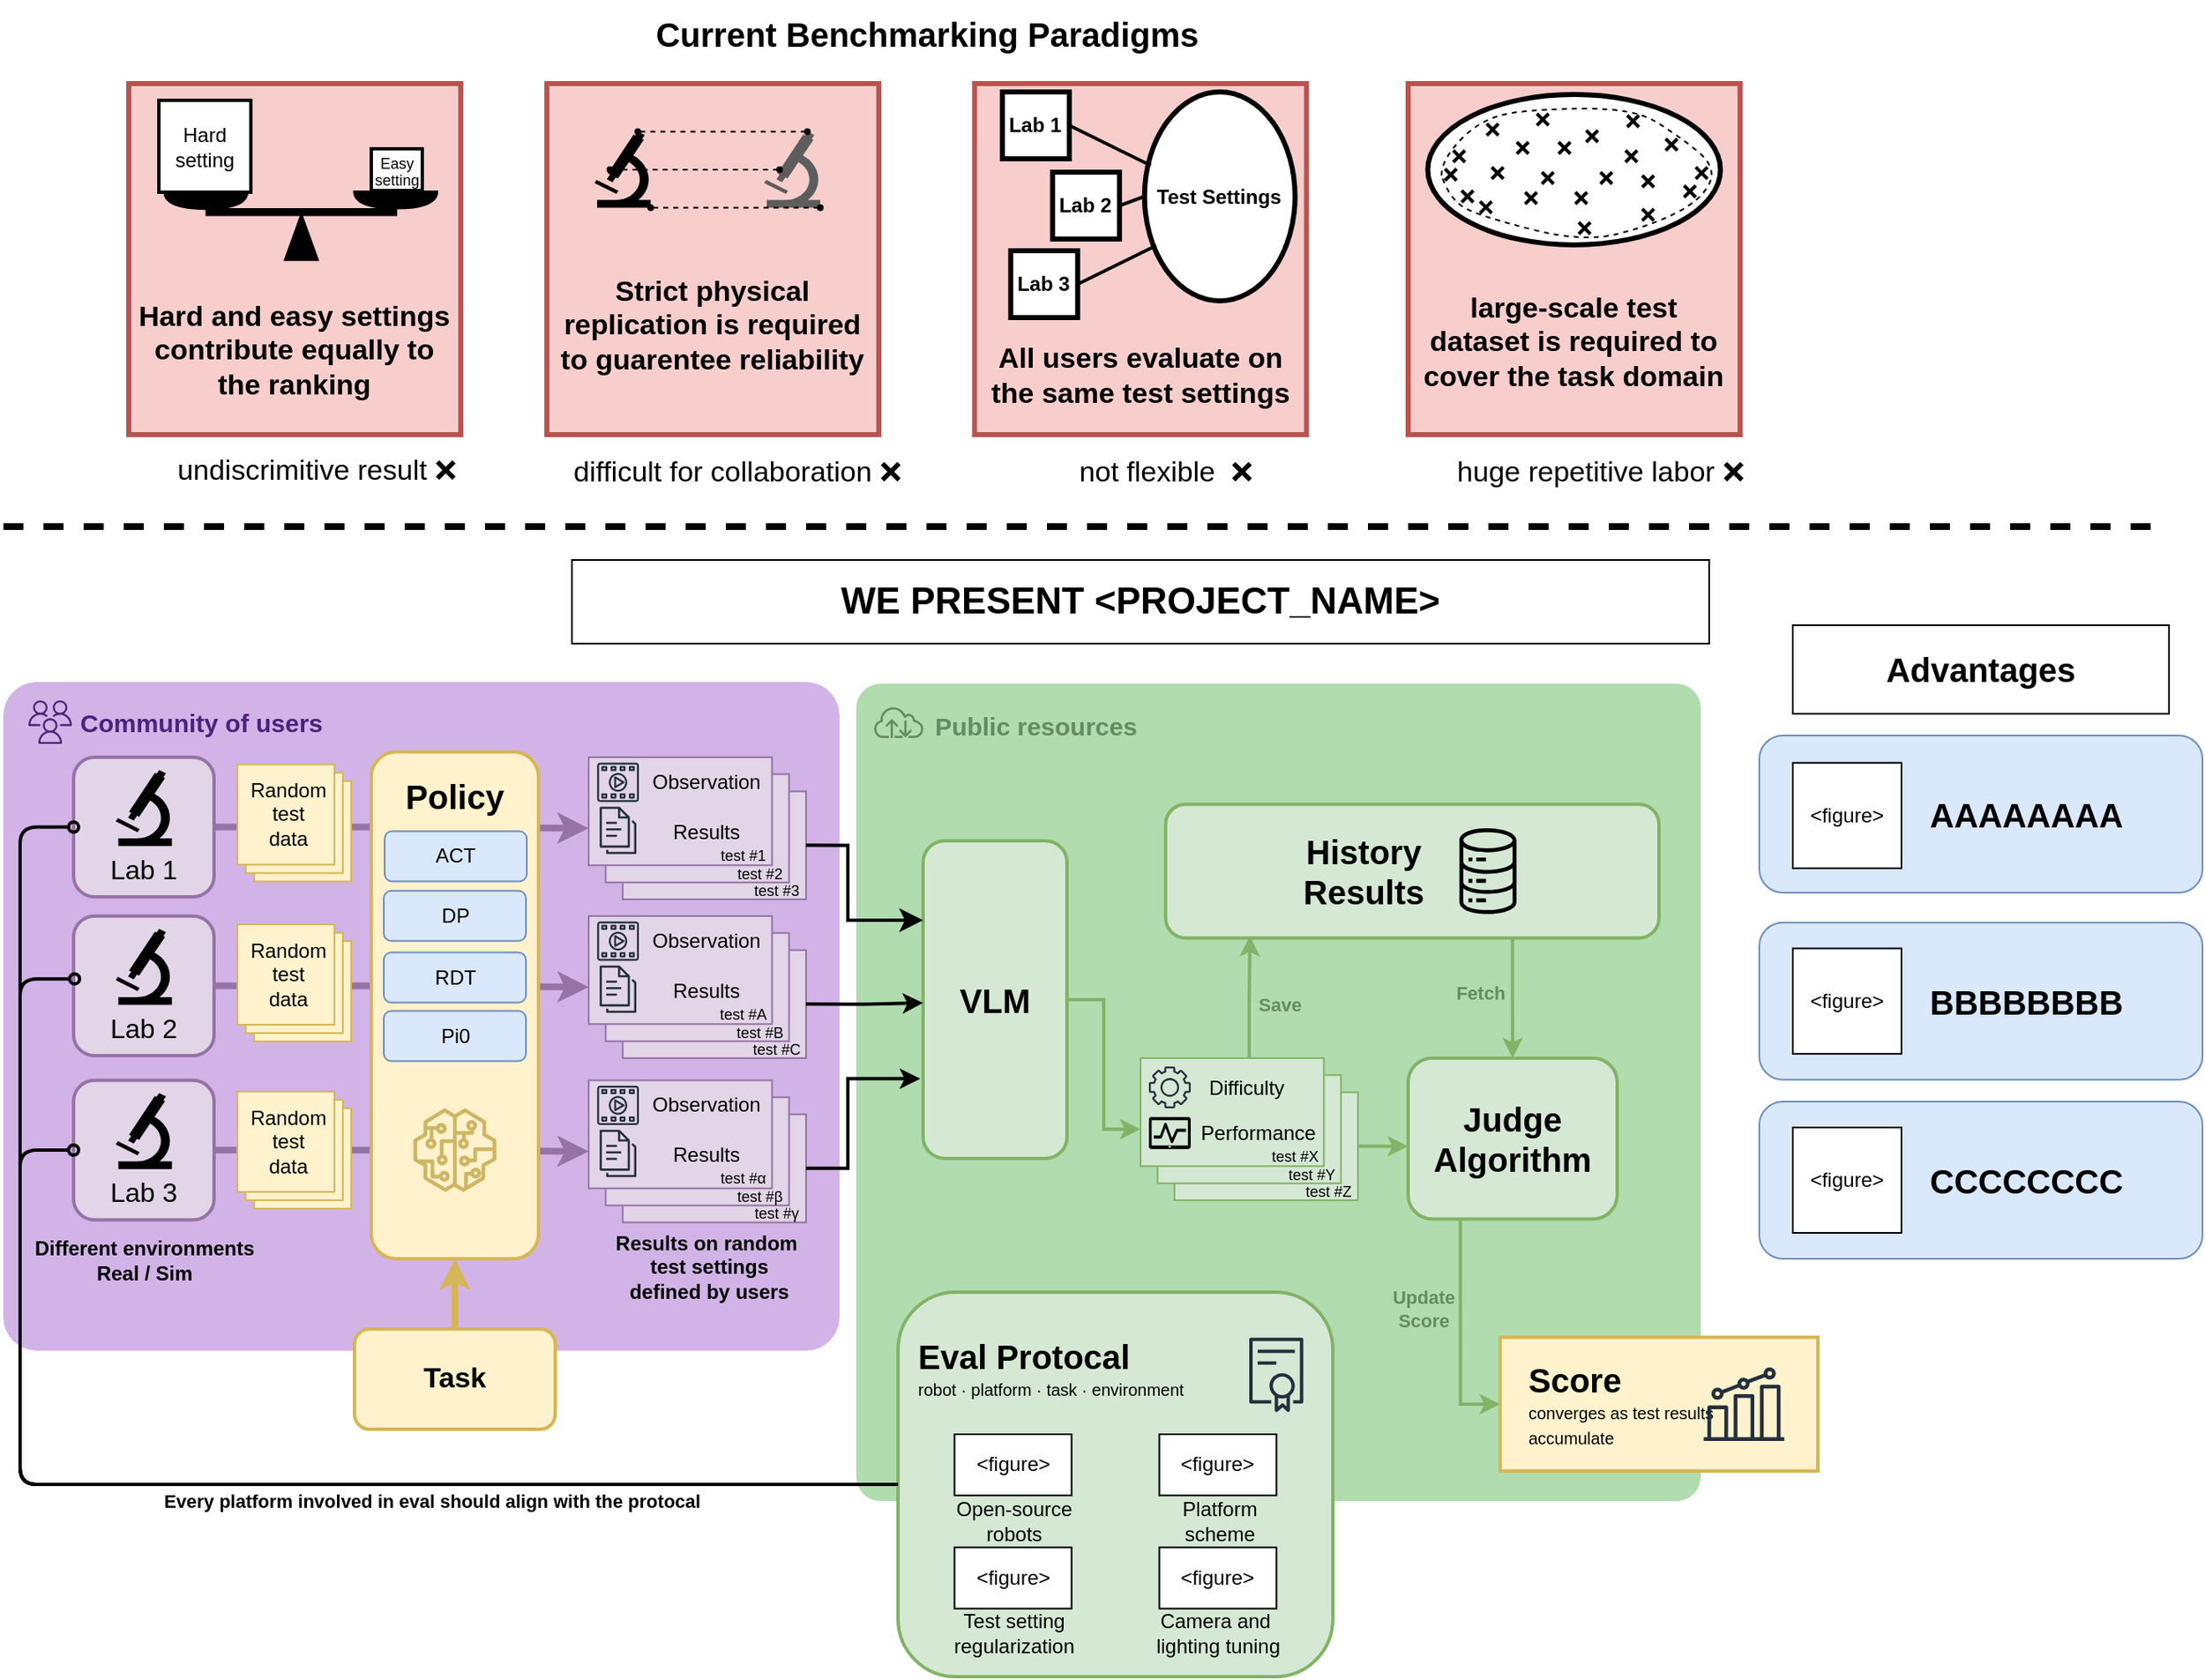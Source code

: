 <mxfile version="28.2.3">
  <diagram name="第 1 页" id="IuIpj2X9DTV7a9tfboCk">
    <mxGraphModel dx="3663" dy="1110" grid="1" gridSize="5" guides="1" tooltips="1" connect="1" arrows="1" fold="1" page="1" pageScale="1" pageWidth="2009" pageHeight="827" math="0" shadow="0">
      <root>
        <mxCell id="0" />
        <mxCell id="1" parent="0" />
        <mxCell id="SBJIOkQ2_eh-6NDm1D8v-18" value="" style="rounded=1;whiteSpace=wrap;html=1;fillColor=#B0DCAF;strokeColor=none;arcSize=3;" parent="1" vertex="1">
          <mxGeometry x="470" y="429" width="505" height="489" as="geometry" />
        </mxCell>
        <mxCell id="SBJIOkQ2_eh-6NDm1D8v-41" value="" style="rounded=1;whiteSpace=wrap;html=1;fillColor=#D2B3E7;strokeColor=none;arcSize=5;" parent="1" vertex="1">
          <mxGeometry x="-40" y="428" width="500" height="400" as="geometry" />
        </mxCell>
        <mxCell id="SBJIOkQ2_eh-6NDm1D8v-2" value="" style="endArrow=none;dashed=1;html=1;rounded=0;strokeWidth=4;" parent="1" edge="1">
          <mxGeometry width="50" height="50" relative="1" as="geometry">
            <mxPoint x="-40" y="335" as="sourcePoint" />
            <mxPoint x="1245" y="335" as="targetPoint" />
          </mxGeometry>
        </mxCell>
        <mxCell id="SBJIOkQ2_eh-6NDm1D8v-3" value="&lt;b style=&quot;&quot;&gt;&lt;font style=&quot;font-size: 22px;&quot;&gt;WE PRESENT &amp;lt;PROJECT_NAME&amp;gt;&lt;/font&gt;&lt;/b&gt;" style="rounded=0;whiteSpace=wrap;html=1;" parent="1" vertex="1">
          <mxGeometry x="300" y="355" width="680" height="50" as="geometry" />
        </mxCell>
        <mxCell id="SBJIOkQ2_eh-6NDm1D8v-4" value="&lt;font style=&quot;font-size: 20px;&quot;&gt;&lt;b&gt;Advantages&lt;/b&gt;&lt;/font&gt;&lt;div&gt;&lt;span style=&quot;font-size: 20px;&quot;&gt;&lt;b&gt;&lt;br&gt;&lt;/b&gt;&lt;/span&gt;&lt;div style=&quot;text-align: right;&quot;&gt;&lt;br&gt;&lt;/div&gt;&lt;div style=&quot;text-align: right;&quot;&gt;&lt;font style=&quot;font-size: 17px;&quot;&gt;&lt;br&gt;&lt;/font&gt;&lt;/div&gt;&lt;/div&gt;" style="rounded=0;whiteSpace=wrap;html=1;verticalAlign=top;spacingTop=8;" parent="1" vertex="1">
          <mxGeometry x="1030" y="394" width="225" height="53" as="geometry" />
        </mxCell>
        <mxCell id="SBJIOkQ2_eh-6NDm1D8v-19" value="&lt;font style=&quot;font-size: 20px;&quot;&gt;&lt;b&gt;VLM&lt;/b&gt;&lt;/font&gt;" style="rounded=1;whiteSpace=wrap;html=1;fillColor=#d5e8d4;strokeColor=#82b366;strokeWidth=2;" parent="1" vertex="1">
          <mxGeometry x="510" y="523" width="86" height="190" as="geometry" />
        </mxCell>
        <mxCell id="SBJIOkQ2_eh-6NDm1D8v-172" style="edgeStyle=orthogonalEdgeStyle;rounded=0;orthogonalLoop=1;jettySize=auto;html=1;exitX=0.25;exitY=1;exitDx=0;exitDy=0;entryX=0;entryY=0.5;entryDx=0;entryDy=0;fillColor=#d5e8d4;strokeColor=#82b366;strokeWidth=2;" parent="1" source="SBJIOkQ2_eh-6NDm1D8v-20" target="SBJIOkQ2_eh-6NDm1D8v-168" edge="1">
          <mxGeometry relative="1" as="geometry" />
        </mxCell>
        <mxCell id="SBJIOkQ2_eh-6NDm1D8v-173" value="Update&lt;div&gt;Score&lt;/div&gt;" style="edgeLabel;html=1;align=center;verticalAlign=middle;resizable=0;points=[];labelBackgroundColor=none;fontSize=11;fontStyle=1;fontColor=light-dark(#668B63,#BEC8D4);" parent="SBJIOkQ2_eh-6NDm1D8v-172" vertex="1" connectable="0">
          <mxGeometry x="-0.178" relative="1" as="geometry">
            <mxPoint x="-23" y="-2" as="offset" />
          </mxGeometry>
        </mxCell>
        <mxCell id="SBJIOkQ2_eh-6NDm1D8v-20" value="&lt;font style=&quot;font-size: 20px;&quot;&gt;&lt;b&gt;Judge&lt;/b&gt;&lt;/font&gt;&lt;div&gt;&lt;font style=&quot;font-size: 20px;&quot;&gt;&lt;b&gt;Algorithm&lt;/b&gt;&lt;/font&gt;&lt;/div&gt;" style="rounded=1;whiteSpace=wrap;html=1;fillColor=#d5e8d4;strokeColor=#82b366;strokeWidth=2;" parent="1" vertex="1">
          <mxGeometry x="800" y="653" width="125" height="96.24" as="geometry" />
        </mxCell>
        <mxCell id="SBJIOkQ2_eh-6NDm1D8v-21" value="" style="rounded=1;whiteSpace=wrap;html=1;fillColor=#d5e8d4;strokeColor=#82b366;align=center;spacingLeft=0;strokeWidth=2;" parent="1" vertex="1">
          <mxGeometry x="655" y="501.12" width="295" height="80" as="geometry" />
        </mxCell>
        <mxCell id="SBJIOkQ2_eh-6NDm1D8v-22" value="&lt;span style=&quot;font-size: 20px;&quot;&gt;&lt;b&gt;Current Benchmarking Paradigms&lt;/b&gt;&lt;/span&gt;" style="rounded=0;whiteSpace=wrap;html=1;fillColor=none;dashed=1;dashPattern=8 8;strokeColor=none;" parent="1" vertex="1">
          <mxGeometry x="319.5" y="20" width="385" height="40" as="geometry" />
        </mxCell>
        <mxCell id="SBJIOkQ2_eh-6NDm1D8v-26" value="" style="group;strokeWidth=2;" parent="1" vertex="1" connectable="0">
          <mxGeometry x="2" y="473" width="84" height="83.5" as="geometry" />
        </mxCell>
        <mxCell id="SBJIOkQ2_eh-6NDm1D8v-24" value="&lt;font style=&quot;font-size: 16px;&quot;&gt;Lab 1&lt;/font&gt;" style="rounded=1;whiteSpace=wrap;html=1;fillColor=#e1d5e7;strokeColor=#9673a6;verticalAlign=bottom;fontSize=19;spacingBottom=3;strokeWidth=2;" parent="SBJIOkQ2_eh-6NDm1D8v-26" vertex="1">
          <mxGeometry width="84" height="83.5" as="geometry" />
        </mxCell>
        <mxCell id="SBJIOkQ2_eh-6NDm1D8v-25" value="" style="shape=mxgraph.signs.science.microscope;html=1;pointerEvents=1;fillColor=#000000;strokeColor=none;verticalLabelPosition=bottom;verticalAlign=top;align=center;sketch=0;" parent="SBJIOkQ2_eh-6NDm1D8v-26" vertex="1">
          <mxGeometry x="25.208" y="7.591" width="33.575" height="45.545" as="geometry" />
        </mxCell>
        <mxCell id="SBJIOkQ2_eh-6NDm1D8v-89" value="" style="group" parent="1" vertex="1" connectable="0">
          <mxGeometry x="310" y="473" width="139" height="91.75" as="geometry" />
        </mxCell>
        <mxCell id="SBJIOkQ2_eh-6NDm1D8v-93" value="" style="group" parent="SBJIOkQ2_eh-6NDm1D8v-89" vertex="1" connectable="0">
          <mxGeometry width="139" height="91.75" as="geometry" />
        </mxCell>
        <mxCell id="SBJIOkQ2_eh-6NDm1D8v-84" value="" style="verticalLabelPosition=bottom;verticalAlign=top;html=1;shape=mxgraph.basic.layered_rect;dx=20.35;outlineConnect=0;whiteSpace=wrap;fillColor=#e1d5e7;strokeColor=#9673a6;" parent="SBJIOkQ2_eh-6NDm1D8v-93" vertex="1">
          <mxGeometry width="130" height="85" as="geometry" />
        </mxCell>
        <mxCell id="SBJIOkQ2_eh-6NDm1D8v-68" value="" style="sketch=0;outlineConnect=0;fontColor=#232F3E;gradientColor=none;fillColor=#232F3D;strokeColor=none;dashed=0;verticalLabelPosition=bottom;verticalAlign=top;align=center;html=1;fontSize=12;fontStyle=0;aspect=fixed;pointerEvents=1;shape=mxgraph.aws4.multimedia;" parent="SBJIOkQ2_eh-6NDm1D8v-93" vertex="1">
          <mxGeometry x="5" y="3.25" width="25.11" height="23.5" as="geometry" />
        </mxCell>
        <mxCell id="SBJIOkQ2_eh-6NDm1D8v-70" value="" style="sketch=0;outlineConnect=0;fontColor=#232F3E;gradientColor=none;fillColor=#232F3D;strokeColor=none;dashed=0;verticalLabelPosition=bottom;verticalAlign=top;align=center;html=1;fontSize=12;fontStyle=0;aspect=fixed;pointerEvents=1;shape=mxgraph.aws4.documents3;" parent="SBJIOkQ2_eh-6NDm1D8v-93" vertex="1">
          <mxGeometry x="6.59" y="28.75" width="21.92" height="30" as="geometry" />
        </mxCell>
        <mxCell id="SBJIOkQ2_eh-6NDm1D8v-74" value="Observation" style="text;html=1;align=center;verticalAlign=middle;resizable=0;points=[];autosize=1;strokeColor=none;fillColor=none;" parent="SBJIOkQ2_eh-6NDm1D8v-93" vertex="1">
          <mxGeometry x="25" width="90" height="30" as="geometry" />
        </mxCell>
        <mxCell id="SBJIOkQ2_eh-6NDm1D8v-75" value="Results" style="text;html=1;align=center;verticalAlign=middle;resizable=0;points=[];autosize=1;strokeColor=none;fillColor=none;" parent="SBJIOkQ2_eh-6NDm1D8v-93" vertex="1">
          <mxGeometry x="40" y="29.75" width="60" height="30" as="geometry" />
        </mxCell>
        <mxCell id="SBJIOkQ2_eh-6NDm1D8v-85" value="&lt;font&gt;test #1&lt;/font&gt;" style="text;html=1;align=center;verticalAlign=middle;resizable=0;points=[];autosize=1;strokeColor=none;fillColor=none;fontSize=9;" parent="SBJIOkQ2_eh-6NDm1D8v-93" vertex="1">
          <mxGeometry x="67" y="46.25" width="50" height="25" as="geometry" />
        </mxCell>
        <mxCell id="SBJIOkQ2_eh-6NDm1D8v-87" value="&lt;font&gt;test #3&lt;/font&gt;" style="text;html=1;align=center;verticalAlign=middle;resizable=0;points=[];autosize=1;strokeColor=none;fillColor=none;fontSize=9;" parent="SBJIOkQ2_eh-6NDm1D8v-93" vertex="1">
          <mxGeometry x="87" y="67.75" width="50" height="25" as="geometry" />
        </mxCell>
        <mxCell id="SBJIOkQ2_eh-6NDm1D8v-86" value="&lt;font&gt;test #2&lt;/font&gt;" style="text;html=1;align=center;verticalAlign=middle;resizable=0;points=[];autosize=1;strokeColor=none;fillColor=none;fontSize=9;" parent="SBJIOkQ2_eh-6NDm1D8v-93" vertex="1">
          <mxGeometry x="77" y="57.75" width="50" height="25" as="geometry" />
        </mxCell>
        <mxCell id="SBJIOkQ2_eh-6NDm1D8v-91" style="edgeStyle=orthogonalEdgeStyle;rounded=0;orthogonalLoop=1;jettySize=auto;html=1;strokeWidth=4;fillColor=#e1d5e7;strokeColor=#9673a6;" parent="1" source="SBJIOkQ2_eh-6NDm1D8v-24" target="SBJIOkQ2_eh-6NDm1D8v-84" edge="1">
          <mxGeometry relative="1" as="geometry" />
        </mxCell>
        <mxCell id="SBJIOkQ2_eh-6NDm1D8v-94" value="" style="group" parent="1" vertex="1" connectable="0">
          <mxGeometry y="713" width="114" height="83.5" as="geometry" />
        </mxCell>
        <mxCell id="SBJIOkQ2_eh-6NDm1D8v-95" value="&lt;font style=&quot;font-size: 16px;&quot;&gt;Lab 3&lt;/font&gt;" style="rounded=1;whiteSpace=wrap;html=1;fillColor=#e1d5e7;strokeColor=#9673a6;verticalAlign=bottom;fontSize=19;spacingBottom=3;strokeWidth=2;" parent="SBJIOkQ2_eh-6NDm1D8v-94" vertex="1">
          <mxGeometry x="2" y="-46.75" width="84" height="83.5" as="geometry" />
        </mxCell>
        <mxCell id="SBJIOkQ2_eh-6NDm1D8v-96" value="" style="shape=mxgraph.signs.science.microscope;html=1;pointerEvents=1;fillColor=#000000;strokeColor=none;verticalLabelPosition=bottom;verticalAlign=top;align=center;sketch=0;" parent="SBJIOkQ2_eh-6NDm1D8v-94" vertex="1">
          <mxGeometry x="27.208" y="-39.159" width="33.575" height="45.545" as="geometry" />
        </mxCell>
        <mxCell id="SBJIOkQ2_eh-6NDm1D8v-178" value="Different environments&lt;div&gt;Real / Sim&lt;/div&gt;" style="text;html=1;align=center;verticalAlign=middle;resizable=0;points=[];autosize=1;strokeColor=none;fillColor=none;fontStyle=1" parent="SBJIOkQ2_eh-6NDm1D8v-94" vertex="1">
          <mxGeometry x="-26" y="38.5" width="140" height="45" as="geometry" />
        </mxCell>
        <mxCell id="SBJIOkQ2_eh-6NDm1D8v-97" value="" style="group" parent="1" vertex="1" connectable="0">
          <mxGeometry x="310" y="666.25" width="139" height="92.75" as="geometry" />
        </mxCell>
        <mxCell id="SBJIOkQ2_eh-6NDm1D8v-98" value="" style="group" parent="SBJIOkQ2_eh-6NDm1D8v-97" vertex="1" connectable="0">
          <mxGeometry width="139" height="92.75" as="geometry" />
        </mxCell>
        <mxCell id="SBJIOkQ2_eh-6NDm1D8v-99" value="" style="verticalLabelPosition=bottom;verticalAlign=top;html=1;shape=mxgraph.basic.layered_rect;dx=20.35;outlineConnect=0;whiteSpace=wrap;fillColor=#e1d5e7;strokeColor=#9673a6;" parent="SBJIOkQ2_eh-6NDm1D8v-98" vertex="1">
          <mxGeometry width="130" height="85" as="geometry" />
        </mxCell>
        <mxCell id="SBJIOkQ2_eh-6NDm1D8v-100" value="" style="sketch=0;outlineConnect=0;fontColor=#232F3E;gradientColor=none;fillColor=#232F3D;strokeColor=none;dashed=0;verticalLabelPosition=bottom;verticalAlign=top;align=center;html=1;fontSize=12;fontStyle=0;aspect=fixed;pointerEvents=1;shape=mxgraph.aws4.multimedia;" parent="SBJIOkQ2_eh-6NDm1D8v-98" vertex="1">
          <mxGeometry x="5" y="3.25" width="25.11" height="23.5" as="geometry" />
        </mxCell>
        <mxCell id="SBJIOkQ2_eh-6NDm1D8v-101" value="" style="sketch=0;outlineConnect=0;fontColor=#232F3E;gradientColor=none;fillColor=#232F3D;strokeColor=none;dashed=0;verticalLabelPosition=bottom;verticalAlign=top;align=center;html=1;fontSize=12;fontStyle=0;aspect=fixed;pointerEvents=1;shape=mxgraph.aws4.documents3;" parent="SBJIOkQ2_eh-6NDm1D8v-98" vertex="1">
          <mxGeometry x="6.59" y="28.75" width="21.92" height="30" as="geometry" />
        </mxCell>
        <mxCell id="SBJIOkQ2_eh-6NDm1D8v-102" value="Observation" style="text;html=1;align=center;verticalAlign=middle;resizable=0;points=[];autosize=1;strokeColor=none;fillColor=none;" parent="SBJIOkQ2_eh-6NDm1D8v-98" vertex="1">
          <mxGeometry x="25" width="90" height="30" as="geometry" />
        </mxCell>
        <mxCell id="SBJIOkQ2_eh-6NDm1D8v-103" value="Results" style="text;html=1;align=center;verticalAlign=middle;resizable=0;points=[];autosize=1;strokeColor=none;fillColor=none;" parent="SBJIOkQ2_eh-6NDm1D8v-98" vertex="1">
          <mxGeometry x="40" y="29.75" width="60" height="30" as="geometry" />
        </mxCell>
        <mxCell id="SBJIOkQ2_eh-6NDm1D8v-104" value="&lt;font&gt;test #α&lt;/font&gt;" style="text;html=1;align=center;verticalAlign=middle;resizable=0;points=[];autosize=1;strokeColor=none;fillColor=none;fontSize=9;" parent="SBJIOkQ2_eh-6NDm1D8v-98" vertex="1">
          <mxGeometry x="67" y="46.25" width="50" height="25" as="geometry" />
        </mxCell>
        <mxCell id="SBJIOkQ2_eh-6NDm1D8v-105" value="&lt;font&gt;test #γ&lt;/font&gt;" style="text;html=1;align=center;verticalAlign=middle;resizable=0;points=[];autosize=1;strokeColor=none;fillColor=none;fontSize=9;" parent="SBJIOkQ2_eh-6NDm1D8v-98" vertex="1">
          <mxGeometry x="87" y="66.75" width="50" height="25" as="geometry" />
        </mxCell>
        <mxCell id="SBJIOkQ2_eh-6NDm1D8v-106" value="&lt;font&gt;test #β&lt;/font&gt;" style="text;html=1;align=center;verticalAlign=middle;resizable=0;points=[];autosize=1;strokeColor=none;fillColor=none;fontSize=9;" parent="SBJIOkQ2_eh-6NDm1D8v-98" vertex="1">
          <mxGeometry x="77" y="56.75" width="50" height="25" as="geometry" />
        </mxCell>
        <mxCell id="SBJIOkQ2_eh-6NDm1D8v-107" style="edgeStyle=orthogonalEdgeStyle;rounded=0;orthogonalLoop=1;jettySize=auto;html=1;strokeWidth=4;fillColor=#e1d5e7;strokeColor=#9673a6;" parent="1" source="SBJIOkQ2_eh-6NDm1D8v-95" target="SBJIOkQ2_eh-6NDm1D8v-99" edge="1">
          <mxGeometry relative="1" as="geometry" />
        </mxCell>
        <mxCell id="SBJIOkQ2_eh-6NDm1D8v-108" value="" style="group;strokeWidth=2;" parent="1" vertex="1" connectable="0">
          <mxGeometry x="2" y="568" width="84" height="83.5" as="geometry" />
        </mxCell>
        <mxCell id="SBJIOkQ2_eh-6NDm1D8v-109" value="&lt;font style=&quot;font-size: 16px;&quot;&gt;Lab 2&lt;/font&gt;" style="rounded=1;whiteSpace=wrap;html=1;fillColor=#e1d5e7;strokeColor=#9673a6;verticalAlign=bottom;fontSize=19;spacingBottom=3;strokeWidth=2;" parent="SBJIOkQ2_eh-6NDm1D8v-108" vertex="1">
          <mxGeometry width="84" height="83.5" as="geometry" />
        </mxCell>
        <mxCell id="SBJIOkQ2_eh-6NDm1D8v-110" value="" style="shape=mxgraph.signs.science.microscope;html=1;pointerEvents=1;fillColor=#000000;strokeColor=none;verticalLabelPosition=bottom;verticalAlign=top;align=center;sketch=0;" parent="SBJIOkQ2_eh-6NDm1D8v-108" vertex="1">
          <mxGeometry x="25.208" y="7.591" width="33.575" height="45.545" as="geometry" />
        </mxCell>
        <mxCell id="SBJIOkQ2_eh-6NDm1D8v-111" value="" style="group" parent="1" vertex="1" connectable="0">
          <mxGeometry x="310" y="568" width="139" height="92.75" as="geometry" />
        </mxCell>
        <mxCell id="SBJIOkQ2_eh-6NDm1D8v-112" value="" style="group" parent="SBJIOkQ2_eh-6NDm1D8v-111" vertex="1" connectable="0">
          <mxGeometry width="139" height="92.75" as="geometry" />
        </mxCell>
        <mxCell id="SBJIOkQ2_eh-6NDm1D8v-113" value="" style="verticalLabelPosition=bottom;verticalAlign=top;html=1;shape=mxgraph.basic.layered_rect;dx=20.35;outlineConnect=0;whiteSpace=wrap;fillColor=#e1d5e7;strokeColor=#9673a6;" parent="SBJIOkQ2_eh-6NDm1D8v-112" vertex="1">
          <mxGeometry width="130" height="85" as="geometry" />
        </mxCell>
        <mxCell id="SBJIOkQ2_eh-6NDm1D8v-114" value="" style="sketch=0;outlineConnect=0;fontColor=#232F3E;gradientColor=none;fillColor=#232F3D;strokeColor=none;dashed=0;verticalLabelPosition=bottom;verticalAlign=top;align=center;html=1;fontSize=12;fontStyle=0;aspect=fixed;pointerEvents=1;shape=mxgraph.aws4.multimedia;" parent="SBJIOkQ2_eh-6NDm1D8v-112" vertex="1">
          <mxGeometry x="5" y="3.25" width="25.11" height="23.5" as="geometry" />
        </mxCell>
        <mxCell id="SBJIOkQ2_eh-6NDm1D8v-115" value="" style="sketch=0;outlineConnect=0;fontColor=#232F3E;gradientColor=none;fillColor=#232F3D;strokeColor=none;dashed=0;verticalLabelPosition=bottom;verticalAlign=top;align=center;html=1;fontSize=12;fontStyle=0;aspect=fixed;pointerEvents=1;shape=mxgraph.aws4.documents3;" parent="SBJIOkQ2_eh-6NDm1D8v-112" vertex="1">
          <mxGeometry x="6.59" y="28.75" width="21.92" height="30" as="geometry" />
        </mxCell>
        <mxCell id="SBJIOkQ2_eh-6NDm1D8v-116" value="Observation" style="text;html=1;align=center;verticalAlign=middle;resizable=0;points=[];autosize=1;strokeColor=none;fillColor=none;" parent="SBJIOkQ2_eh-6NDm1D8v-112" vertex="1">
          <mxGeometry x="25" width="90" height="30" as="geometry" />
        </mxCell>
        <mxCell id="SBJIOkQ2_eh-6NDm1D8v-117" value="Results" style="text;html=1;align=center;verticalAlign=middle;resizable=0;points=[];autosize=1;strokeColor=none;fillColor=none;" parent="SBJIOkQ2_eh-6NDm1D8v-112" vertex="1">
          <mxGeometry x="40" y="29.75" width="60" height="30" as="geometry" />
        </mxCell>
        <mxCell id="SBJIOkQ2_eh-6NDm1D8v-118" value="&lt;font&gt;test #A&lt;/font&gt;" style="text;html=1;align=center;verticalAlign=middle;resizable=0;points=[];autosize=1;strokeColor=none;fillColor=none;fontSize=9;" parent="SBJIOkQ2_eh-6NDm1D8v-112" vertex="1">
          <mxGeometry x="67" y="46.25" width="50" height="25" as="geometry" />
        </mxCell>
        <mxCell id="SBJIOkQ2_eh-6NDm1D8v-119" value="&lt;font&gt;test #C&lt;/font&gt;" style="text;html=1;align=center;verticalAlign=middle;resizable=0;points=[];autosize=1;strokeColor=none;fillColor=none;fontSize=9;" parent="SBJIOkQ2_eh-6NDm1D8v-112" vertex="1">
          <mxGeometry x="87" y="67.75" width="50" height="25" as="geometry" />
        </mxCell>
        <mxCell id="SBJIOkQ2_eh-6NDm1D8v-120" value="&lt;font&gt;test #B&lt;/font&gt;" style="text;html=1;align=center;verticalAlign=middle;resizable=0;points=[];autosize=1;strokeColor=none;fillColor=none;fontSize=9;" parent="SBJIOkQ2_eh-6NDm1D8v-112" vertex="1">
          <mxGeometry x="77" y="57.75" width="50" height="25" as="geometry" />
        </mxCell>
        <mxCell id="SBJIOkQ2_eh-6NDm1D8v-121" style="edgeStyle=orthogonalEdgeStyle;rounded=0;orthogonalLoop=1;jettySize=auto;html=1;strokeWidth=4;fillColor=#e1d5e7;strokeColor=#9673a6;" parent="1" source="SBJIOkQ2_eh-6NDm1D8v-109" target="SBJIOkQ2_eh-6NDm1D8v-113" edge="1">
          <mxGeometry relative="1" as="geometry" />
        </mxCell>
        <mxCell id="SBJIOkQ2_eh-6NDm1D8v-125" value="" style="group" parent="1" vertex="1" connectable="0">
          <mxGeometry x="495" y="793" width="260" height="230" as="geometry" />
        </mxCell>
        <mxCell id="SBJIOkQ2_eh-6NDm1D8v-123" value="&lt;span style=&quot;font-size: 20px;&quot;&gt;&lt;b&gt;Eval Protocal&lt;/b&gt;&lt;/span&gt;&lt;div&gt;&lt;font size=&quot;1&quot;&gt;robot · platform · task · environment&lt;/font&gt;&lt;/div&gt;" style="rounded=1;whiteSpace=wrap;html=1;fillColor=#d5e8d4;strokeColor=#82b366;align=left;spacingLeft=10;strokeWidth=2;verticalAlign=top;spacingTop=20;" parent="SBJIOkQ2_eh-6NDm1D8v-125" vertex="1">
          <mxGeometry width="260" height="230.0" as="geometry" />
        </mxCell>
        <mxCell id="SBJIOkQ2_eh-6NDm1D8v-169" value="" style="sketch=0;outlineConnect=0;fontColor=#232F3E;gradientColor=none;fillColor=#232F3D;strokeColor=none;dashed=0;verticalLabelPosition=bottom;verticalAlign=top;align=center;html=1;fontSize=12;fontStyle=0;aspect=fixed;pointerEvents=1;shape=mxgraph.aws4.credentials;" parent="SBJIOkQ2_eh-6NDm1D8v-125" vertex="1">
          <mxGeometry x="210" y="27" width="32.31" height="45" as="geometry" />
        </mxCell>
        <mxCell id="SBJIOkQ2_eh-6NDm1D8v-180" value="Open-source&lt;div&gt;robots&lt;/div&gt;" style="text;html=1;align=center;verticalAlign=middle;resizable=0;points=[];autosize=1;strokeColor=none;fillColor=none;" parent="SBJIOkQ2_eh-6NDm1D8v-125" vertex="1">
          <mxGeometry x="23.75" y="114.272" width="90" height="45" as="geometry" />
        </mxCell>
        <mxCell id="SBJIOkQ2_eh-6NDm1D8v-181" value="Platform&lt;div&gt;scheme&lt;/div&gt;" style="text;html=1;align=center;verticalAlign=middle;resizable=0;points=[];autosize=1;strokeColor=none;fillColor=none;" parent="SBJIOkQ2_eh-6NDm1D8v-125" vertex="1">
          <mxGeometry x="159.25" y="114.272" width="65" height="45" as="geometry" />
        </mxCell>
        <mxCell id="SBJIOkQ2_eh-6NDm1D8v-182" value="Test setting&lt;div&gt;regularization&lt;/div&gt;" style="text;html=1;align=center;verticalAlign=middle;resizable=0;points=[];autosize=1;strokeColor=none;fillColor=none;" parent="SBJIOkQ2_eh-6NDm1D8v-125" vertex="1">
          <mxGeometry x="21.25" y="181.957" width="95" height="45" as="geometry" />
        </mxCell>
        <mxCell id="SBJIOkQ2_eh-6NDm1D8v-183" value="Camera and&amp;nbsp;&lt;div&gt;lighting tuning&lt;/div&gt;" style="text;html=1;align=center;verticalAlign=middle;resizable=0;points=[];autosize=1;strokeColor=none;fillColor=none;" parent="SBJIOkQ2_eh-6NDm1D8v-125" vertex="1">
          <mxGeometry x="143.75" y="181.957" width="95" height="45" as="geometry" />
        </mxCell>
        <mxCell id="SBJIOkQ2_eh-6NDm1D8v-185" value="&amp;lt;figure&amp;gt;" style="rounded=0;whiteSpace=wrap;html=1;" parent="SBJIOkQ2_eh-6NDm1D8v-125" vertex="1">
          <mxGeometry x="33.75" y="84.999" width="70" height="36.591" as="geometry" />
        </mxCell>
        <mxCell id="SBJIOkQ2_eh-6NDm1D8v-186" value="&amp;lt;figure&amp;gt;" style="rounded=0;whiteSpace=wrap;html=1;" parent="SBJIOkQ2_eh-6NDm1D8v-125" vertex="1">
          <mxGeometry x="33.75" y="152.685" width="70" height="36.591" as="geometry" />
        </mxCell>
        <mxCell id="SBJIOkQ2_eh-6NDm1D8v-187" value="&amp;lt;figure&amp;gt;" style="rounded=0;whiteSpace=wrap;html=1;" parent="SBJIOkQ2_eh-6NDm1D8v-125" vertex="1">
          <mxGeometry x="156.25" y="84.999" width="70" height="36.591" as="geometry" />
        </mxCell>
        <mxCell id="SBJIOkQ2_eh-6NDm1D8v-188" value="&amp;lt;figure&amp;gt;" style="rounded=0;whiteSpace=wrap;html=1;" parent="SBJIOkQ2_eh-6NDm1D8v-125" vertex="1">
          <mxGeometry x="156.25" y="152.685" width="70" height="36.591" as="geometry" />
        </mxCell>
        <mxCell id="SBJIOkQ2_eh-6NDm1D8v-126" value="" style="endArrow=oval;html=1;rounded=1;fontSize=13;exitX=0;exitY=0.5;exitDx=0;exitDy=0;entryX=0;entryY=0.5;entryDx=0;entryDy=0;edgeStyle=orthogonalEdgeStyle;endFill=0;strokeWidth=2;" parent="1" source="SBJIOkQ2_eh-6NDm1D8v-123" target="SBJIOkQ2_eh-6NDm1D8v-95" edge="1">
          <mxGeometry width="50" height="50" relative="1" as="geometry">
            <mxPoint x="365" y="908" as="sourcePoint" />
            <mxPoint x="415" y="858" as="targetPoint" />
            <Array as="points">
              <mxPoint x="-30" y="908" />
              <mxPoint x="-30" y="708" />
            </Array>
          </mxGeometry>
        </mxCell>
        <mxCell id="SBJIOkQ2_eh-6NDm1D8v-131" value="" style="endArrow=oval;html=1;rounded=1;fontSize=13;exitX=0;exitY=0.5;exitDx=0;exitDy=0;entryX=0.007;entryY=0.45;entryDx=0;entryDy=0;edgeStyle=orthogonalEdgeStyle;entryPerimeter=0;endFill=0;strokeWidth=2;" parent="1" source="SBJIOkQ2_eh-6NDm1D8v-123" target="SBJIOkQ2_eh-6NDm1D8v-109" edge="1">
          <mxGeometry width="50" height="50" relative="1" as="geometry">
            <mxPoint x="490" y="916" as="sourcePoint" />
            <mxPoint x="180" y="723" as="targetPoint" />
            <Array as="points">
              <mxPoint x="-30" y="908" />
              <mxPoint x="-30" y="606" />
            </Array>
          </mxGeometry>
        </mxCell>
        <mxCell id="SBJIOkQ2_eh-6NDm1D8v-132" value="" style="endArrow=oval;html=1;rounded=1;fontSize=13;exitX=0;exitY=0.5;exitDx=0;exitDy=0;entryX=0;entryY=0.5;entryDx=0;entryDy=0;edgeStyle=orthogonalEdgeStyle;endFill=0;strokeWidth=2;" parent="1" source="SBJIOkQ2_eh-6NDm1D8v-123" target="SBJIOkQ2_eh-6NDm1D8v-24" edge="1">
          <mxGeometry width="50" height="50" relative="1" as="geometry">
            <mxPoint x="540" y="978" as="sourcePoint" />
            <mxPoint x="231" y="683" as="targetPoint" />
            <Array as="points">
              <mxPoint x="-30" y="908" />
              <mxPoint x="-30" y="515" />
            </Array>
          </mxGeometry>
        </mxCell>
        <mxCell id="SBJIOkQ2_eh-6NDm1D8v-176" value="Every platform involved in eval should align with the protocal" style="edgeLabel;html=1;align=center;verticalAlign=middle;resizable=0;points=[];labelBackgroundColor=none;fontStyle=1" parent="SBJIOkQ2_eh-6NDm1D8v-132" vertex="1" connectable="0">
          <mxGeometry x="-0.218" y="2" relative="1" as="geometry">
            <mxPoint x="92" y="8" as="offset" />
          </mxGeometry>
        </mxCell>
        <mxCell id="SBJIOkQ2_eh-6NDm1D8v-133" value="&lt;span style=&quot;font-size: 20px;&quot;&gt;&lt;b&gt;Policy&lt;/b&gt;&lt;/span&gt;" style="rounded=1;whiteSpace=wrap;html=1;fillColor=#fff2cc;strokeColor=#d6b656;strokeWidth=2;verticalAlign=top;spacingTop=8;" parent="1" vertex="1">
          <mxGeometry x="180" y="469.75" width="100" height="303.25" as="geometry" />
        </mxCell>
        <mxCell id="SBJIOkQ2_eh-6NDm1D8v-134" value="" style="group" parent="1" vertex="1" connectable="0">
          <mxGeometry x="480" y="438" width="163" height="33" as="geometry" />
        </mxCell>
        <mxCell id="SBJIOkQ2_eh-6NDm1D8v-66" value="" style="sketch=0;outlineConnect=0;fontColor=#232F3E;gradientColor=none;fillColor=light-dark(#668B63,#BEC8D4);strokeColor=none;dashed=0;verticalLabelPosition=bottom;verticalAlign=top;align=center;html=1;fontSize=12;fontStyle=0;aspect=fixed;pointerEvents=1;shape=mxgraph.aws4.internet;" parent="SBJIOkQ2_eh-6NDm1D8v-134" vertex="1">
          <mxGeometry y="4.5" width="30.88" height="19" as="geometry" />
        </mxCell>
        <mxCell id="SBJIOkQ2_eh-6NDm1D8v-67" value="&lt;font style=&quot;font-size: 15px;&quot;&gt;&lt;b style=&quot;&quot;&gt;Public resources&lt;/b&gt;&lt;/font&gt;" style="text;html=1;align=center;verticalAlign=middle;resizable=0;points=[];autosize=1;strokeColor=none;fillColor=none;fontColor=light-dark(#668B63,#BEC8D4);labelBorderColor=none;fontSize=13;" parent="SBJIOkQ2_eh-6NDm1D8v-134" vertex="1">
          <mxGeometry x="26.88" y="-2" width="140" height="35" as="geometry" />
        </mxCell>
        <mxCell id="SBJIOkQ2_eh-6NDm1D8v-136" value="" style="edgeStyle=segmentEdgeStyle;endArrow=classic;html=1;curved=0;rounded=0;endSize=8;startSize=8;exitX=0;exitY=0;exitDx=130;exitDy=52.675;exitPerimeter=0;entryX=0;entryY=0.25;entryDx=0;entryDy=0;strokeWidth=2;" parent="1" source="SBJIOkQ2_eh-6NDm1D8v-84" target="SBJIOkQ2_eh-6NDm1D8v-19" edge="1">
          <mxGeometry width="50" height="50" relative="1" as="geometry">
            <mxPoint x="560" y="633" as="sourcePoint" />
            <mxPoint x="610" y="583" as="targetPoint" />
            <Array as="points">
              <mxPoint x="465" y="526" />
              <mxPoint x="465" y="571" />
            </Array>
          </mxGeometry>
        </mxCell>
        <mxCell id="SBJIOkQ2_eh-6NDm1D8v-138" style="edgeStyle=orthogonalEdgeStyle;rounded=0;orthogonalLoop=1;jettySize=auto;html=1;exitX=0;exitY=0;exitDx=130;exitDy=52.675;exitPerimeter=0;strokeWidth=2;" parent="1" source="SBJIOkQ2_eh-6NDm1D8v-113" edge="1">
          <mxGeometry relative="1" as="geometry">
            <mxPoint x="510" y="620" as="targetPoint" />
          </mxGeometry>
        </mxCell>
        <mxCell id="SBJIOkQ2_eh-6NDm1D8v-139" style="edgeStyle=orthogonalEdgeStyle;rounded=0;orthogonalLoop=1;jettySize=auto;html=1;exitX=0;exitY=0;exitDx=130;exitDy=52.675;exitPerimeter=0;entryX=-0.02;entryY=0.749;entryDx=0;entryDy=0;entryPerimeter=0;strokeWidth=2;" parent="1" source="SBJIOkQ2_eh-6NDm1D8v-99" target="SBJIOkQ2_eh-6NDm1D8v-19" edge="1">
          <mxGeometry relative="1" as="geometry">
            <Array as="points">
              <mxPoint x="465" y="719" />
              <mxPoint x="465" y="665" />
            </Array>
          </mxGeometry>
        </mxCell>
        <mxCell id="SBJIOkQ2_eh-6NDm1D8v-142" value="" style="group" parent="1" vertex="1" connectable="0">
          <mxGeometry x="640" y="653" width="139" height="92.75" as="geometry" />
        </mxCell>
        <mxCell id="SBJIOkQ2_eh-6NDm1D8v-143" value="" style="group" parent="SBJIOkQ2_eh-6NDm1D8v-142" vertex="1" connectable="0">
          <mxGeometry width="139" height="92.75" as="geometry" />
        </mxCell>
        <mxCell id="SBJIOkQ2_eh-6NDm1D8v-144" value="" style="verticalLabelPosition=bottom;verticalAlign=top;html=1;shape=mxgraph.basic.layered_rect;dx=20.35;outlineConnect=0;whiteSpace=wrap;fillColor=#d5e8d4;strokeColor=#82b366;" parent="SBJIOkQ2_eh-6NDm1D8v-143" vertex="1">
          <mxGeometry width="130" height="85" as="geometry" />
        </mxCell>
        <mxCell id="SBJIOkQ2_eh-6NDm1D8v-147" value="Difficulty" style="text;html=1;align=center;verticalAlign=middle;resizable=0;points=[];autosize=1;strokeColor=none;fillColor=none;" parent="SBJIOkQ2_eh-6NDm1D8v-143" vertex="1">
          <mxGeometry x="30" y="2.5" width="65" height="30" as="geometry" />
        </mxCell>
        <mxCell id="SBJIOkQ2_eh-6NDm1D8v-148" value="Performance" style="text;html=1;align=center;verticalAlign=middle;resizable=0;points=[];autosize=1;strokeColor=none;fillColor=none;" parent="SBJIOkQ2_eh-6NDm1D8v-143" vertex="1">
          <mxGeometry x="25" y="29.75" width="90" height="30" as="geometry" />
        </mxCell>
        <mxCell id="SBJIOkQ2_eh-6NDm1D8v-149" value="&lt;font&gt;test #X&lt;/font&gt;" style="text;html=1;align=center;verticalAlign=middle;resizable=0;points=[];autosize=1;strokeColor=none;fillColor=none;fontSize=9;" parent="SBJIOkQ2_eh-6NDm1D8v-143" vertex="1">
          <mxGeometry x="67" y="46.25" width="50" height="25" as="geometry" />
        </mxCell>
        <mxCell id="SBJIOkQ2_eh-6NDm1D8v-150" value="&lt;font&gt;test #Z&lt;/font&gt;" style="text;html=1;align=center;verticalAlign=middle;resizable=0;points=[];autosize=1;strokeColor=none;fillColor=none;fontSize=9;" parent="SBJIOkQ2_eh-6NDm1D8v-143" vertex="1">
          <mxGeometry x="87" y="67.75" width="50" height="25" as="geometry" />
        </mxCell>
        <mxCell id="SBJIOkQ2_eh-6NDm1D8v-151" value="&lt;font&gt;test #Y&lt;/font&gt;" style="text;html=1;align=center;verticalAlign=middle;resizable=0;points=[];autosize=1;strokeColor=none;fillColor=none;fontSize=9;" parent="SBJIOkQ2_eh-6NDm1D8v-143" vertex="1">
          <mxGeometry x="77" y="57.75" width="50" height="25" as="geometry" />
        </mxCell>
        <mxCell id="SBJIOkQ2_eh-6NDm1D8v-154" value="" style="sketch=0;outlineConnect=0;fontColor=#232F3E;gradientColor=none;fillColor=#232F3D;strokeColor=none;dashed=0;verticalLabelPosition=bottom;verticalAlign=top;align=center;html=1;fontSize=12;fontStyle=0;aspect=fixed;pointerEvents=1;shape=mxgraph.aws4.gear;" parent="SBJIOkQ2_eh-6NDm1D8v-143" vertex="1">
          <mxGeometry x="5" y="5" width="25" height="25" as="geometry" />
        </mxCell>
        <mxCell id="SBJIOkQ2_eh-6NDm1D8v-159" value="" style="sketch=0;pointerEvents=1;shadow=0;dashed=0;html=1;strokeColor=none;labelPosition=center;verticalLabelPosition=bottom;verticalAlign=top;align=center;fillColor=#000000;shape=mxgraph.mscae.intune.device_health" parent="SBJIOkQ2_eh-6NDm1D8v-143" vertex="1">
          <mxGeometry x="5" y="35.19" width="25" height="19.13" as="geometry" />
        </mxCell>
        <mxCell id="SBJIOkQ2_eh-6NDm1D8v-153" value="" style="group" parent="1" vertex="1" connectable="0">
          <mxGeometry x="-25" y="437" width="181.01" height="33" as="geometry" />
        </mxCell>
        <mxCell id="SBJIOkQ2_eh-6NDm1D8v-43" value="&lt;font style=&quot;font-size: 15px;&quot;&gt;&lt;b style=&quot;&quot;&gt;Community of users&lt;/b&gt;&lt;/font&gt;" style="text;html=1;align=center;verticalAlign=middle;resizable=0;points=[];autosize=1;strokeColor=none;fillColor=none;fontColor=light-dark(#4b227c, #ededed);labelBorderColor=none;" parent="SBJIOkQ2_eh-6NDm1D8v-153" vertex="1">
          <mxGeometry x="20.0" y="-2.5" width="165" height="35" as="geometry" />
        </mxCell>
        <mxCell id="SBJIOkQ2_eh-6NDm1D8v-152" value="" style="sketch=0;outlineConnect=0;fontColor=#232F3E;gradientColor=none;fillColor=light-dark(#482877, #bec8d4);strokeColor=none;dashed=0;verticalLabelPosition=bottom;verticalAlign=top;align=center;html=1;fontSize=12;fontStyle=0;aspect=fixed;pointerEvents=1;shape=mxgraph.aws4.users;" parent="SBJIOkQ2_eh-6NDm1D8v-153" vertex="1">
          <mxGeometry y="2" width="26" height="26" as="geometry" />
        </mxCell>
        <mxCell id="SBJIOkQ2_eh-6NDm1D8v-158" value="" style="sketch=0;outlineConnect=0;fillColor=light-dark(#ceb665, #281d00);strokeColor=none;dashed=0;verticalLabelPosition=bottom;verticalAlign=top;align=center;html=1;fontSize=12;fontStyle=0;aspect=fixed;pointerEvents=1;shape=mxgraph.aws4.sagemaker_model;" parent="1" vertex="1">
          <mxGeometry x="205" y="683" width="50" height="50" as="geometry" />
        </mxCell>
        <mxCell id="SBJIOkQ2_eh-6NDm1D8v-161" style="edgeStyle=orthogonalEdgeStyle;rounded=0;orthogonalLoop=1;jettySize=auto;html=1;exitX=1;exitY=0.5;exitDx=0;exitDy=0;strokeWidth=2;fillColor=#d5e8d4;strokeColor=#82b366;" parent="1" source="SBJIOkQ2_eh-6NDm1D8v-19" target="SBJIOkQ2_eh-6NDm1D8v-144" edge="1">
          <mxGeometry relative="1" as="geometry" />
        </mxCell>
        <mxCell id="SBJIOkQ2_eh-6NDm1D8v-162" value="&lt;span style=&quot;text-wrap-mode: wrap; font-size: 20px;&quot;&gt;&lt;b&gt;History&lt;/b&gt;&lt;/span&gt;&lt;div style=&quot;text-wrap-mode: wrap;&quot;&gt;&lt;span style=&quot;font-size: 20px;&quot;&gt;&lt;b&gt;Results&lt;/b&gt;&lt;/span&gt;&lt;/div&gt;" style="text;html=1;align=center;verticalAlign=middle;resizable=0;points=[];autosize=1;strokeColor=none;fillColor=none;" parent="1" vertex="1">
          <mxGeometry x="725" y="508.62" width="95" height="65" as="geometry" />
        </mxCell>
        <mxCell id="SBJIOkQ2_eh-6NDm1D8v-164" value="" style="sketch=0;outlineConnect=0;fontColor=#232F3E;gradientColor=none;fillColor=#000000;strokeColor=none;dashed=0;verticalLabelPosition=bottom;verticalAlign=top;align=center;html=1;fontSize=12;fontStyle=0;aspect=fixed;pointerEvents=1;shape=mxgraph.aws4.iot_analytics_data_store;" parent="1" vertex="1">
          <mxGeometry x="830" y="515.49" width="35.48" height="51.25" as="geometry" />
        </mxCell>
        <mxCell id="SBJIOkQ2_eh-6NDm1D8v-165" style="edgeStyle=orthogonalEdgeStyle;rounded=0;orthogonalLoop=1;jettySize=auto;html=1;strokeWidth=2;fillColor=#d5e8d4;strokeColor=#82b366;entryX=0.171;entryY=0.986;entryDx=0;entryDy=0;entryPerimeter=0;" parent="1" source="SBJIOkQ2_eh-6NDm1D8v-144" target="SBJIOkQ2_eh-6NDm1D8v-21" edge="1">
          <mxGeometry relative="1" as="geometry">
            <mxPoint x="720" y="678" as="sourcePoint" />
            <mxPoint x="745" y="678" as="targetPoint" />
          </mxGeometry>
        </mxCell>
        <mxCell id="SBJIOkQ2_eh-6NDm1D8v-174" value="Save" style="edgeLabel;html=1;align=center;verticalAlign=middle;resizable=0;points=[];fontStyle=1;labelBackgroundColor=none;fontColor=light-dark(#668B63,#BEC8D4);" parent="SBJIOkQ2_eh-6NDm1D8v-165" vertex="1" connectable="0">
          <mxGeometry x="-0.261" y="-2" relative="1" as="geometry">
            <mxPoint x="16" y="-5" as="offset" />
          </mxGeometry>
        </mxCell>
        <mxCell id="SBJIOkQ2_eh-6NDm1D8v-166" style="edgeStyle=orthogonalEdgeStyle;rounded=0;orthogonalLoop=1;jettySize=auto;html=1;strokeWidth=2;fillColor=#d5e8d4;strokeColor=#82b366;entryX=0.5;entryY=0;entryDx=0;entryDy=0;exitX=0.703;exitY=1.002;exitDx=0;exitDy=0;exitPerimeter=0;" parent="1" source="SBJIOkQ2_eh-6NDm1D8v-21" target="SBJIOkQ2_eh-6NDm1D8v-20" edge="1">
          <mxGeometry relative="1" as="geometry">
            <mxPoint x="845" y="676" as="sourcePoint" />
            <mxPoint x="845" y="603" as="targetPoint" />
          </mxGeometry>
        </mxCell>
        <mxCell id="SBJIOkQ2_eh-6NDm1D8v-175" value="Fetch" style="edgeLabel;html=1;align=center;verticalAlign=middle;resizable=0;points=[];fontStyle=1;labelBackgroundColor=none;fontColor=light-dark(#668B63,#BEC8D4);" parent="SBJIOkQ2_eh-6NDm1D8v-166" vertex="1" connectable="0">
          <mxGeometry x="-0.069" y="1" relative="1" as="geometry">
            <mxPoint x="-21" y="-1" as="offset" />
          </mxGeometry>
        </mxCell>
        <mxCell id="SBJIOkQ2_eh-6NDm1D8v-167" style="edgeStyle=orthogonalEdgeStyle;rounded=0;orthogonalLoop=1;jettySize=auto;html=1;strokeWidth=2;fillColor=#d5e8d4;strokeColor=#82b366;entryX=0;entryY=0.538;entryDx=0;entryDy=0;entryPerimeter=0;exitX=0;exitY=0;exitDx=130;exitDy=52.675;exitPerimeter=0;" parent="1" source="SBJIOkQ2_eh-6NDm1D8v-144" target="SBJIOkQ2_eh-6NDm1D8v-20" edge="1">
          <mxGeometry relative="1" as="geometry">
            <mxPoint x="1020" y="713" as="sourcePoint" />
            <mxPoint x="1105" y="653" as="targetPoint" />
          </mxGeometry>
        </mxCell>
        <mxCell id="SBJIOkQ2_eh-6NDm1D8v-171" value="" style="group" parent="1" vertex="1" connectable="0">
          <mxGeometry x="850" y="820" width="190" height="80" as="geometry" />
        </mxCell>
        <mxCell id="SBJIOkQ2_eh-6NDm1D8v-168" value="&lt;span style=&quot;font-size: 20px;&quot;&gt;&lt;b&gt;Score&lt;/b&gt;&lt;/span&gt;&lt;div&gt;&lt;font size=&quot;1&quot;&gt;converges as test results accumulate&lt;/font&gt;&lt;/div&gt;" style="rounded=0;whiteSpace=wrap;html=1;fillColor=#fff2cc;strokeColor=#d6b656;strokeWidth=2;glass=0;align=left;spacingLeft=15;spacingRight=41;" parent="SBJIOkQ2_eh-6NDm1D8v-171" vertex="1">
          <mxGeometry x="5" width="190" height="80" as="geometry" />
        </mxCell>
        <mxCell id="SBJIOkQ2_eh-6NDm1D8v-170" value="" style="sketch=0;outlineConnect=0;fontColor=#232F3E;gradientColor=none;fillColor=#232F3D;strokeColor=none;dashed=0;verticalLabelPosition=bottom;verticalAlign=top;align=center;html=1;fontSize=12;fontStyle=0;aspect=fixed;pointerEvents=1;shape=mxgraph.aws4.metrics;" parent="SBJIOkQ2_eh-6NDm1D8v-171" vertex="1">
          <mxGeometry x="126.66" y="18" width="48.34" height="44" as="geometry" />
        </mxCell>
        <mxCell id="SBJIOkQ2_eh-6NDm1D8v-179" value="Results on random&lt;div&gt;&amp;nbsp;&lt;span style=&quot;background-color: transparent; color: light-dark(rgb(0, 0, 0), rgb(255, 255, 255));&quot;&gt;test settings&lt;/span&gt;&lt;div&gt;&lt;span style=&quot;background-color: transparent; color: light-dark(rgb(0, 0, 0), rgb(255, 255, 255));&quot;&gt;&amp;nbsp;defined by users&lt;/span&gt;&lt;/div&gt;&lt;/div&gt;" style="text;html=1;align=center;verticalAlign=middle;resizable=0;points=[];autosize=1;strokeColor=none;fillColor=none;fontStyle=1" parent="1" vertex="1">
          <mxGeometry x="319.5" y="748" width="120" height="60" as="geometry" />
        </mxCell>
        <mxCell id="SBJIOkQ2_eh-6NDm1D8v-189" value="ACT" style="rounded=1;whiteSpace=wrap;html=1;fillColor=#dae8fc;strokeColor=#6c8ebf;" parent="1" vertex="1">
          <mxGeometry x="188" y="517.24" width="85" height="30" as="geometry" />
        </mxCell>
        <mxCell id="SBJIOkQ2_eh-6NDm1D8v-190" value="DP" style="rounded=1;whiteSpace=wrap;html=1;fillColor=#dae8fc;strokeColor=#6c8ebf;" parent="1" vertex="1">
          <mxGeometry x="187.5" y="552.87" width="85" height="30" as="geometry" />
        </mxCell>
        <mxCell id="SBJIOkQ2_eh-6NDm1D8v-191" value="RDT" style="rounded=1;whiteSpace=wrap;html=1;fillColor=#dae8fc;strokeColor=#6c8ebf;" parent="1" vertex="1">
          <mxGeometry x="187.5" y="589.75" width="85" height="30" as="geometry" />
        </mxCell>
        <mxCell id="SBJIOkQ2_eh-6NDm1D8v-192" value="Pi0" style="rounded=1;whiteSpace=wrap;html=1;fillColor=#dae8fc;strokeColor=#6c8ebf;" parent="1" vertex="1">
          <mxGeometry x="187.5" y="624.75" width="85" height="30" as="geometry" />
        </mxCell>
        <mxCell id="SBJIOkQ2_eh-6NDm1D8v-195" style="edgeStyle=orthogonalEdgeStyle;rounded=0;orthogonalLoop=1;jettySize=auto;html=1;exitX=0.5;exitY=0;exitDx=0;exitDy=0;entryX=0.5;entryY=1;entryDx=0;entryDy=0;fillColor=#fff2cc;strokeColor=#d6b656;strokeWidth=4;" parent="1" source="SBJIOkQ2_eh-6NDm1D8v-193" target="SBJIOkQ2_eh-6NDm1D8v-133" edge="1">
          <mxGeometry relative="1" as="geometry" />
        </mxCell>
        <mxCell id="SBJIOkQ2_eh-6NDm1D8v-193" value="&lt;b&gt;&lt;font style=&quot;font-size: 17px;&quot;&gt;Task&lt;/font&gt;&lt;/b&gt;" style="rounded=1;whiteSpace=wrap;html=1;fillColor=#fff2cc;strokeColor=#d6b656;strokeWidth=2;" parent="1" vertex="1">
          <mxGeometry x="170" y="815" width="120" height="60" as="geometry" />
        </mxCell>
        <mxCell id="SBJIOkQ2_eh-6NDm1D8v-201" value="" style="group" parent="1" vertex="1" connectable="0">
          <mxGeometry x="98" y="573" width="70" height="70" as="geometry" />
        </mxCell>
        <mxCell id="SBJIOkQ2_eh-6NDm1D8v-198" value="" style="verticalLabelPosition=bottom;verticalAlign=top;html=1;shape=mxgraph.basic.layered_rect;dx=10;outlineConnect=0;whiteSpace=wrap;fillColor=#fff2cc;strokeColor=#d6b656;" parent="SBJIOkQ2_eh-6NDm1D8v-201" vertex="1">
          <mxGeometry x="1.944" width="68.056" height="70" as="geometry" />
        </mxCell>
        <mxCell id="SBJIOkQ2_eh-6NDm1D8v-200" value="Random&lt;div&gt;test&lt;/div&gt;&lt;div&gt;data&lt;/div&gt;" style="text;html=1;align=center;verticalAlign=middle;resizable=0;points=[];autosize=1;strokeColor=none;fillColor=none;" parent="SBJIOkQ2_eh-6NDm1D8v-201" vertex="1">
          <mxGeometry x="-0.972" width="65" height="60" as="geometry" />
        </mxCell>
        <mxCell id="SBJIOkQ2_eh-6NDm1D8v-202" value="" style="group" parent="1" vertex="1" connectable="0">
          <mxGeometry x="98" y="673" width="70" height="70" as="geometry" />
        </mxCell>
        <mxCell id="SBJIOkQ2_eh-6NDm1D8v-203" value="" style="verticalLabelPosition=bottom;verticalAlign=top;html=1;shape=mxgraph.basic.layered_rect;dx=10;outlineConnect=0;whiteSpace=wrap;fillColor=#fff2cc;strokeColor=#d6b656;" parent="SBJIOkQ2_eh-6NDm1D8v-202" vertex="1">
          <mxGeometry x="1.944" width="68.056" height="70" as="geometry" />
        </mxCell>
        <mxCell id="SBJIOkQ2_eh-6NDm1D8v-204" value="Random&lt;div&gt;test&lt;/div&gt;&lt;div&gt;data&lt;/div&gt;" style="text;html=1;align=center;verticalAlign=middle;resizable=0;points=[];autosize=1;strokeColor=none;fillColor=none;" parent="SBJIOkQ2_eh-6NDm1D8v-202" vertex="1">
          <mxGeometry x="-0.972" width="65" height="60" as="geometry" />
        </mxCell>
        <mxCell id="SBJIOkQ2_eh-6NDm1D8v-205" value="" style="group" parent="1" vertex="1" connectable="0">
          <mxGeometry x="98" y="477.24" width="70" height="70" as="geometry" />
        </mxCell>
        <mxCell id="SBJIOkQ2_eh-6NDm1D8v-206" value="" style="verticalLabelPosition=bottom;verticalAlign=top;html=1;shape=mxgraph.basic.layered_rect;dx=10;outlineConnect=0;whiteSpace=wrap;fillColor=#fff2cc;strokeColor=#d6b656;" parent="SBJIOkQ2_eh-6NDm1D8v-205" vertex="1">
          <mxGeometry x="1.944" width="68.056" height="70" as="geometry" />
        </mxCell>
        <mxCell id="SBJIOkQ2_eh-6NDm1D8v-207" value="Random&lt;div&gt;test&lt;/div&gt;&lt;div&gt;data&lt;/div&gt;" style="text;html=1;align=center;verticalAlign=middle;resizable=0;points=[];autosize=1;strokeColor=none;fillColor=none;" parent="SBJIOkQ2_eh-6NDm1D8v-205" vertex="1">
          <mxGeometry x="-0.972" width="65" height="60" as="geometry" />
        </mxCell>
        <mxCell id="SBJIOkQ2_eh-6NDm1D8v-209" value="&lt;font style=&quot;font-size: 17px;&quot;&gt;undiscrimitive result ❌&lt;/font&gt;" style="text;align=right;verticalAlign=middle;resizable=0;points=[];autosize=1;strokeColor=none;fillColor=none;html=1;" parent="1" vertex="1">
          <mxGeometry x="32" y="284" width="200" height="35" as="geometry" />
        </mxCell>
        <mxCell id="SBJIOkQ2_eh-6NDm1D8v-212" value="&lt;font style=&quot;font-size: 17px;&quot;&gt;&lt;font style=&quot;&quot;&gt;difficult for collaboration&amp;nbsp;&lt;/font&gt;❌&lt;/font&gt;" style="text;align=right;verticalAlign=middle;resizable=0;points=[];autosize=1;strokeColor=none;fillColor=none;html=1;" parent="1" vertex="1">
          <mxGeometry x="273" y="285" width="225" height="35" as="geometry" />
        </mxCell>
        <mxCell id="SBJIOkQ2_eh-6NDm1D8v-213" value="&lt;font style=&quot;font-size: 17px;&quot;&gt;&lt;font style=&quot;&quot;&gt;not flexible&amp;nbsp;&amp;nbsp;&lt;/font&gt;❌&lt;/font&gt;" style="text;align=right;verticalAlign=middle;resizable=0;points=[];autosize=1;strokeColor=none;fillColor=none;html=1;" parent="1" vertex="1">
          <mxGeometry x="572.5" y="285" width="135" height="35" as="geometry" />
        </mxCell>
        <mxCell id="SBJIOkQ2_eh-6NDm1D8v-214" value="&lt;font style=&quot;font-size: 17px;&quot;&gt;&lt;font style=&quot;&quot;&gt;huge repetitive labor&amp;nbsp;&lt;/font&gt;❌&lt;/font&gt;" style="text;align=right;verticalAlign=middle;resizable=0;points=[];autosize=1;strokeColor=none;fillColor=none;html=1;" parent="1" vertex="1">
          <mxGeometry x="796.75" y="285" width="205" height="35" as="geometry" />
        </mxCell>
        <mxCell id="SBJIOkQ2_eh-6NDm1D8v-220" value="&lt;span style=&quot;font-size: 20px;&quot;&gt;&lt;b&gt;AAAAAAAA&lt;/b&gt;&lt;/span&gt;" style="rounded=1;whiteSpace=wrap;html=1;fillColor=#dae8fc;strokeColor=#6c8ebf;align=left;spacingLeft=100;" parent="1" vertex="1">
          <mxGeometry x="1010" y="460" width="265" height="94" as="geometry" />
        </mxCell>
        <mxCell id="SBJIOkQ2_eh-6NDm1D8v-232" value="&amp;lt;figure&amp;gt;" style="rounded=0;whiteSpace=wrap;html=1;" parent="1" vertex="1">
          <mxGeometry x="1030" y="476.34" width="65" height="63.06" as="geometry" />
        </mxCell>
        <mxCell id="SBJIOkQ2_eh-6NDm1D8v-233" value="&lt;span style=&quot;font-size: 20px;&quot;&gt;&lt;b&gt;BBBBBBBB&lt;/b&gt;&lt;/span&gt;" style="rounded=1;whiteSpace=wrap;html=1;fillColor=#dae8fc;strokeColor=#6c8ebf;align=left;spacingLeft=100;" parent="1" vertex="1">
          <mxGeometry x="1010" y="571.87" width="265" height="94" as="geometry" />
        </mxCell>
        <mxCell id="SBJIOkQ2_eh-6NDm1D8v-234" value="&lt;span style=&quot;font-size: 20px;&quot;&gt;&lt;b&gt;CCCCCCCC&lt;/b&gt;&lt;/span&gt;" style="rounded=1;whiteSpace=wrap;html=1;fillColor=#dae8fc;strokeColor=#6c8ebf;align=left;spacingLeft=100;" parent="1" vertex="1">
          <mxGeometry x="1010" y="679" width="265" height="94" as="geometry" />
        </mxCell>
        <mxCell id="SBJIOkQ2_eh-6NDm1D8v-235" value="&amp;lt;figure&amp;gt;" style="rounded=0;whiteSpace=wrap;html=1;" parent="1" vertex="1">
          <mxGeometry x="1030" y="587.34" width="65" height="63.06" as="geometry" />
        </mxCell>
        <mxCell id="SBJIOkQ2_eh-6NDm1D8v-236" value="&amp;lt;figure&amp;gt;" style="rounded=0;whiteSpace=wrap;html=1;" parent="1" vertex="1">
          <mxGeometry x="1030" y="694.47" width="65" height="63.06" as="geometry" />
        </mxCell>
        <mxCell id="2U-sOm1JX4IMPe51Hoyo-111" value="" style="group;fillColor=none;strokeColor=none;" vertex="1" connectable="0" parent="1">
          <mxGeometry x="35" y="70" width="198.5" height="210" as="geometry" />
        </mxCell>
        <mxCell id="2U-sOm1JX4IMPe51Hoyo-1" value="" style="rounded=0;whiteSpace=wrap;html=1;strokeWidth=3;fillColor=#f8cecc;strokeColor=#b85450;" vertex="1" parent="2U-sOm1JX4IMPe51Hoyo-111">
          <mxGeometry width="198.5" height="210" as="geometry" />
        </mxCell>
        <mxCell id="2U-sOm1JX4IMPe51Hoyo-9" value="Hard&lt;div&gt;setting&lt;/div&gt;" style="rounded=0;whiteSpace=wrap;html=1;strokeWidth=2;" vertex="1" parent="2U-sOm1JX4IMPe51Hoyo-111">
          <mxGeometry x="18.01" y="10" width="55" height="55" as="geometry" />
        </mxCell>
        <mxCell id="2U-sOm1JX4IMPe51Hoyo-10" value="&lt;div style=&quot;line-height: 80%;&quot;&gt;&lt;font style=&quot;line-height: 80%; font-size: 9px;&quot;&gt;Easy&lt;br&gt;&lt;/font&gt;&lt;div&gt;&lt;font style=&quot;line-height: 80%; font-size: 9px;&quot;&gt;setting&lt;/font&gt;&lt;/div&gt;&lt;/div&gt;" style="rounded=0;whiteSpace=wrap;html=1;spacing=-1;strokeWidth=2;" vertex="1" parent="2U-sOm1JX4IMPe51Hoyo-111">
          <mxGeometry x="145.01" y="39" width="30.5" height="25" as="geometry" />
        </mxCell>
        <mxCell id="2U-sOm1JX4IMPe51Hoyo-105" value="Hard and easy settings contribute equally to the ranking" style="rounded=0;whiteSpace=wrap;strokeColor=none;fillColor=none;fontSize=17;fontStyle=1" vertex="1" parent="2U-sOm1JX4IMPe51Hoyo-111">
          <mxGeometry x="4" y="130" width="190" height="60" as="geometry" />
        </mxCell>
        <mxCell id="2U-sOm1JX4IMPe51Hoyo-3" value="" style="triangle;whiteSpace=wrap;html=1;rotation=-90;fillColor=#000000;" vertex="1" parent="2U-sOm1JX4IMPe51Hoyo-111">
          <mxGeometry x="89.33" y="81.75" width="27.75" height="20" as="geometry" />
        </mxCell>
        <mxCell id="2U-sOm1JX4IMPe51Hoyo-4" value="" style="rounded=0;whiteSpace=wrap;html=1;fillColor=#000000;" vertex="1" parent="2U-sOm1JX4IMPe51Hoyo-111">
          <mxGeometry x="46.385" y="75.005" width="113.63" height="3.75" as="geometry" />
        </mxCell>
        <mxCell id="2U-sOm1JX4IMPe51Hoyo-6" value="" style="shape=or;whiteSpace=wrap;html=1;rotation=90;fillColor=#000000;" vertex="1" parent="2U-sOm1JX4IMPe51Hoyo-111">
          <mxGeometry x="154.445" y="44.695" width="10.26" height="49.88" as="geometry" />
        </mxCell>
        <mxCell id="2U-sOm1JX4IMPe51Hoyo-8" value="" style="shape=or;whiteSpace=wrap;html=1;rotation=90;fillColor=#000000;" vertex="1" parent="2U-sOm1JX4IMPe51Hoyo-111">
          <mxGeometry x="41.01" y="45" width="10.26" height="49.88" as="geometry" />
        </mxCell>
        <mxCell id="2U-sOm1JX4IMPe51Hoyo-112" value="" style="group;fillColor=none;strokeColor=none;" vertex="1" connectable="0" parent="1">
          <mxGeometry x="285" y="70" width="198.5" height="210" as="geometry" />
        </mxCell>
        <mxCell id="2U-sOm1JX4IMPe51Hoyo-11" value="" style="rounded=0;whiteSpace=wrap;html=1;strokeWidth=3;fillColor=#f8cecc;strokeColor=#b85450;" vertex="1" parent="2U-sOm1JX4IMPe51Hoyo-112">
          <mxGeometry width="198.5" height="210" as="geometry" />
        </mxCell>
        <mxCell id="2U-sOm1JX4IMPe51Hoyo-15" value="" style="shape=mxgraph.signs.science.microscope;html=1;pointerEvents=1;fillColor=#000000;strokeColor=none;verticalLabelPosition=bottom;verticalAlign=top;align=center;sketch=0;" vertex="1" parent="2U-sOm1JX4IMPe51Hoyo-112">
          <mxGeometry x="28.5" y="28.73" width="33.575" height="45.545" as="geometry" />
        </mxCell>
        <mxCell id="2U-sOm1JX4IMPe51Hoyo-16" value="" style="shape=mxgraph.signs.science.microscope;html=1;pointerEvents=1;fillColor=#5D5D5D;strokeColor=none;verticalLabelPosition=bottom;verticalAlign=top;align=center;sketch=0;" vertex="1" parent="2U-sOm1JX4IMPe51Hoyo-112">
          <mxGeometry x="129.92" y="28.73" width="33.575" height="45.545" as="geometry" />
        </mxCell>
        <mxCell id="2U-sOm1JX4IMPe51Hoyo-17" value="" style="endArrow=oval;dashed=1;html=1;rounded=0;exitX=0.77;exitY=0;exitDx=0;exitDy=0;exitPerimeter=0;entryX=0.77;entryY=0;entryDx=0;entryDy=0;entryPerimeter=0;startArrow=oval;startFill=1;endFill=1;endSize=3;startSize=3;" edge="1" parent="2U-sOm1JX4IMPe51Hoyo-112" source="2U-sOm1JX4IMPe51Hoyo-15" target="2U-sOm1JX4IMPe51Hoyo-16">
          <mxGeometry width="50" height="50" relative="1" as="geometry">
            <mxPoint x="123.5" y="135" as="sourcePoint" />
            <mxPoint x="173.5" y="85" as="targetPoint" />
          </mxGeometry>
        </mxCell>
        <mxCell id="2U-sOm1JX4IMPe51Hoyo-18" value="" style="endArrow=oval;dashed=1;html=1;rounded=0;exitX=1;exitY=1;exitDx=0;exitDy=0;exitPerimeter=0;entryX=1;entryY=1;entryDx=0;entryDy=0;entryPerimeter=0;startArrow=oval;startFill=1;endFill=1;endSize=3;startSize=3;" edge="1" parent="2U-sOm1JX4IMPe51Hoyo-112" source="2U-sOm1JX4IMPe51Hoyo-15" target="2U-sOm1JX4IMPe51Hoyo-16">
          <mxGeometry width="50" height="50" relative="1" as="geometry">
            <mxPoint x="173.5" y="55" as="sourcePoint" />
            <mxPoint x="274.5" y="55" as="targetPoint" />
          </mxGeometry>
        </mxCell>
        <mxCell id="2U-sOm1JX4IMPe51Hoyo-19" value="" style="endArrow=oval;dashed=1;html=1;rounded=0;exitX=0.275;exitY=0.5;exitDx=0;exitDy=0;exitPerimeter=0;entryX=0.275;entryY=0.5;entryDx=0;entryDy=0;entryPerimeter=0;startArrow=oval;startFill=1;endFill=1;endSize=3;startSize=3;" edge="1" parent="2U-sOm1JX4IMPe51Hoyo-112" source="2U-sOm1JX4IMPe51Hoyo-15" target="2U-sOm1JX4IMPe51Hoyo-16">
          <mxGeometry width="50" height="50" relative="1" as="geometry">
            <mxPoint x="268.5" y="90" as="sourcePoint" />
            <mxPoint x="369.5" y="90" as="targetPoint" />
          </mxGeometry>
        </mxCell>
        <mxCell id="2U-sOm1JX4IMPe51Hoyo-106" value="Strict physical replication is required to guarentee reliability" style="rounded=0;whiteSpace=wrap;strokeColor=none;fillColor=none;fontSize=17;fontStyle=1" vertex="1" parent="2U-sOm1JX4IMPe51Hoyo-112">
          <mxGeometry x="3.5" y="115" width="190" height="60" as="geometry" />
        </mxCell>
        <mxCell id="2U-sOm1JX4IMPe51Hoyo-113" value="" style="group" vertex="1" connectable="0" parent="1">
          <mxGeometry x="540.75" y="70" width="198.5" height="210" as="geometry" />
        </mxCell>
        <mxCell id="2U-sOm1JX4IMPe51Hoyo-20" value="" style="rounded=0;whiteSpace=wrap;html=1;strokeWidth=3;fillColor=#f8cecc;strokeColor=#b85450;" vertex="1" parent="2U-sOm1JX4IMPe51Hoyo-113">
          <mxGeometry width="198.5" height="210" as="geometry" />
        </mxCell>
        <mxCell id="2U-sOm1JX4IMPe51Hoyo-21" value="&lt;b&gt;Test Settings&lt;/b&gt;" style="ellipse;whiteSpace=wrap;html=1;strokeWidth=3;" vertex="1" parent="2U-sOm1JX4IMPe51Hoyo-113">
          <mxGeometry x="101.63" y="5" width="90" height="125" as="geometry" />
        </mxCell>
        <mxCell id="2U-sOm1JX4IMPe51Hoyo-22" value="&lt;b&gt;Lab 1&lt;/b&gt;" style="whiteSpace=wrap;html=1;aspect=fixed;strokeWidth=3;" vertex="1" parent="2U-sOm1JX4IMPe51Hoyo-113">
          <mxGeometry x="16.63" y="5" width="40" height="40" as="geometry" />
        </mxCell>
        <mxCell id="2U-sOm1JX4IMPe51Hoyo-23" value="&lt;b&gt;Lab 3&lt;/b&gt;" style="whiteSpace=wrap;html=1;aspect=fixed;strokeWidth=3;" vertex="1" parent="2U-sOm1JX4IMPe51Hoyo-113">
          <mxGeometry x="21.63" y="100" width="40" height="40" as="geometry" />
        </mxCell>
        <mxCell id="2U-sOm1JX4IMPe51Hoyo-24" value="&lt;b&gt;Lab 2&lt;/b&gt;" style="whiteSpace=wrap;html=1;aspect=fixed;strokeWidth=3;" vertex="1" parent="2U-sOm1JX4IMPe51Hoyo-113">
          <mxGeometry x="46.63" y="53.01" width="40" height="40" as="geometry" />
        </mxCell>
        <mxCell id="2U-sOm1JX4IMPe51Hoyo-26" value="" style="endArrow=none;html=1;rounded=0;exitX=1;exitY=0.5;exitDx=0;exitDy=0;entryX=0.041;entryY=0.352;entryDx=0;entryDy=0;entryPerimeter=0;strokeWidth=2;" edge="1" parent="2U-sOm1JX4IMPe51Hoyo-113" source="2U-sOm1JX4IMPe51Hoyo-22" target="2U-sOm1JX4IMPe51Hoyo-21">
          <mxGeometry width="50" height="50" relative="1" as="geometry">
            <mxPoint x="56.63" y="190" as="sourcePoint" />
            <mxPoint x="106.63" y="140" as="targetPoint" />
          </mxGeometry>
        </mxCell>
        <mxCell id="2U-sOm1JX4IMPe51Hoyo-27" value="" style="endArrow=none;html=1;rounded=0;exitX=1;exitY=0.5;exitDx=0;exitDy=0;entryX=0;entryY=0.5;entryDx=0;entryDy=0;strokeWidth=2;" edge="1" parent="2U-sOm1JX4IMPe51Hoyo-113" source="2U-sOm1JX4IMPe51Hoyo-24" target="2U-sOm1JX4IMPe51Hoyo-21">
          <mxGeometry width="50" height="50" relative="1" as="geometry">
            <mxPoint x="281.63" y="10" as="sourcePoint" />
            <mxPoint x="327.63" y="27" as="targetPoint" />
          </mxGeometry>
        </mxCell>
        <mxCell id="2U-sOm1JX4IMPe51Hoyo-28" value="" style="endArrow=none;html=1;rounded=0;exitX=1;exitY=0.5;exitDx=0;exitDy=0;entryX=0.078;entryY=0.735;entryDx=0;entryDy=0;entryPerimeter=0;strokeWidth=2;" edge="1" parent="2U-sOm1JX4IMPe51Hoyo-113" source="2U-sOm1JX4IMPe51Hoyo-23" target="2U-sOm1JX4IMPe51Hoyo-21">
          <mxGeometry width="50" height="50" relative="1" as="geometry">
            <mxPoint x="281.63" y="120" as="sourcePoint" />
            <mxPoint x="327.63" y="137" as="targetPoint" />
          </mxGeometry>
        </mxCell>
        <mxCell id="2U-sOm1JX4IMPe51Hoyo-107" value="All users evaluate on the same test settings" style="rounded=0;whiteSpace=wrap;strokeColor=none;fillColor=none;fontSize=17;fontStyle=1" vertex="1" parent="2U-sOm1JX4IMPe51Hoyo-113">
          <mxGeometry x="4.25" y="145" width="190" height="60" as="geometry" />
        </mxCell>
        <mxCell id="2U-sOm1JX4IMPe51Hoyo-114" value="" style="group" vertex="1" connectable="0" parent="1">
          <mxGeometry x="800" y="70" width="198.5" height="210" as="geometry" />
        </mxCell>
        <mxCell id="2U-sOm1JX4IMPe51Hoyo-29" value="" style="rounded=0;whiteSpace=wrap;html=1;movable=1;resizable=1;rotatable=1;deletable=1;editable=1;locked=0;connectable=1;strokeWidth=3;fillColor=#f8cecc;strokeColor=#b85450;" vertex="1" parent="2U-sOm1JX4IMPe51Hoyo-114">
          <mxGeometry width="198.5" height="210" as="geometry" />
        </mxCell>
        <mxCell id="2U-sOm1JX4IMPe51Hoyo-30" value="" style="ellipse;whiteSpace=wrap;html=1;strokeWidth=3;movable=1;resizable=1;rotatable=1;deletable=1;editable=1;locked=0;connectable=1;" vertex="1" parent="2U-sOm1JX4IMPe51Hoyo-114">
          <mxGeometry x="11.75" y="6.5" width="175" height="90" as="geometry" />
        </mxCell>
        <mxCell id="2U-sOm1JX4IMPe51Hoyo-33" value="" style="endArrow=none;dashed=1;html=1;rounded=0;curved=1;" edge="1" parent="2U-sOm1JX4IMPe51Hoyo-114">
          <mxGeometry width="50" height="50" relative="1" as="geometry">
            <mxPoint x="20" y="55" as="sourcePoint" />
            <mxPoint x="20" y="55" as="targetPoint" />
            <Array as="points">
              <mxPoint x="20" y="45" />
              <mxPoint x="45" y="20" />
              <mxPoint x="80" y="15" />
              <mxPoint x="135" y="15" />
              <mxPoint x="160" y="30" />
              <mxPoint x="185" y="50" />
              <mxPoint x="175" y="70" />
              <mxPoint x="145" y="85" />
              <mxPoint x="105" y="95" />
              <mxPoint x="45" y="80" />
              <mxPoint x="25" y="70" />
            </Array>
          </mxGeometry>
        </mxCell>
        <mxCell id="2U-sOm1JX4IMPe51Hoyo-38" value="" style="group;aspect=fixed;" vertex="1" connectable="0" parent="2U-sOm1JX4IMPe51Hoyo-114">
          <mxGeometry x="47" y="24" width="7" height="7" as="geometry" />
        </mxCell>
        <mxCell id="2U-sOm1JX4IMPe51Hoyo-36" value="" style="endArrow=none;html=1;rounded=0;strokeWidth=2;" edge="1" parent="2U-sOm1JX4IMPe51Hoyo-38">
          <mxGeometry width="50" height="50" relative="1" as="geometry">
            <mxPoint y="7" as="sourcePoint" />
            <mxPoint x="7" as="targetPoint" />
          </mxGeometry>
        </mxCell>
        <mxCell id="2U-sOm1JX4IMPe51Hoyo-37" value="" style="endArrow=none;html=1;rounded=0;strokeWidth=2;" edge="1" parent="2U-sOm1JX4IMPe51Hoyo-38">
          <mxGeometry width="50" height="50" relative="1" as="geometry">
            <mxPoint x="7" y="7" as="sourcePoint" />
            <mxPoint as="targetPoint" />
          </mxGeometry>
        </mxCell>
        <mxCell id="2U-sOm1JX4IMPe51Hoyo-40" value="" style="group;aspect=fixed;" vertex="1" connectable="0" parent="2U-sOm1JX4IMPe51Hoyo-114">
          <mxGeometry x="131" y="19" width="7" height="7" as="geometry" />
        </mxCell>
        <mxCell id="2U-sOm1JX4IMPe51Hoyo-41" value="" style="endArrow=none;html=1;rounded=0;strokeWidth=2;" edge="1" parent="2U-sOm1JX4IMPe51Hoyo-40">
          <mxGeometry width="50" height="50" relative="1" as="geometry">
            <mxPoint y="7" as="sourcePoint" />
            <mxPoint x="7" as="targetPoint" />
          </mxGeometry>
        </mxCell>
        <mxCell id="2U-sOm1JX4IMPe51Hoyo-42" value="" style="endArrow=none;html=1;rounded=0;strokeWidth=2;" edge="1" parent="2U-sOm1JX4IMPe51Hoyo-40">
          <mxGeometry width="50" height="50" relative="1" as="geometry">
            <mxPoint x="7" y="7" as="sourcePoint" />
            <mxPoint as="targetPoint" />
          </mxGeometry>
        </mxCell>
        <mxCell id="2U-sOm1JX4IMPe51Hoyo-43" value="" style="group;aspect=fixed;" vertex="1" connectable="0" parent="2U-sOm1JX4IMPe51Hoyo-114">
          <mxGeometry x="77" y="18" width="7" height="7" as="geometry" />
        </mxCell>
        <mxCell id="2U-sOm1JX4IMPe51Hoyo-44" value="" style="endArrow=none;html=1;rounded=0;strokeWidth=2;" edge="1" parent="2U-sOm1JX4IMPe51Hoyo-43">
          <mxGeometry width="50" height="50" relative="1" as="geometry">
            <mxPoint y="7" as="sourcePoint" />
            <mxPoint x="7" as="targetPoint" />
          </mxGeometry>
        </mxCell>
        <mxCell id="2U-sOm1JX4IMPe51Hoyo-45" value="" style="endArrow=none;html=1;rounded=0;strokeWidth=2;" edge="1" parent="2U-sOm1JX4IMPe51Hoyo-43">
          <mxGeometry width="50" height="50" relative="1" as="geometry">
            <mxPoint x="7" y="7" as="sourcePoint" />
            <mxPoint as="targetPoint" />
          </mxGeometry>
        </mxCell>
        <mxCell id="2U-sOm1JX4IMPe51Hoyo-46" value="" style="group;aspect=fixed;" vertex="1" connectable="0" parent="2U-sOm1JX4IMPe51Hoyo-114">
          <mxGeometry x="154" y="33" width="7" height="7" as="geometry" />
        </mxCell>
        <mxCell id="2U-sOm1JX4IMPe51Hoyo-47" value="" style="endArrow=none;html=1;rounded=0;strokeWidth=2;" edge="1" parent="2U-sOm1JX4IMPe51Hoyo-46">
          <mxGeometry width="50" height="50" relative="1" as="geometry">
            <mxPoint y="7" as="sourcePoint" />
            <mxPoint x="7" as="targetPoint" />
          </mxGeometry>
        </mxCell>
        <mxCell id="2U-sOm1JX4IMPe51Hoyo-48" value="" style="endArrow=none;html=1;rounded=0;strokeWidth=2;" edge="1" parent="2U-sOm1JX4IMPe51Hoyo-46">
          <mxGeometry width="50" height="50" relative="1" as="geometry">
            <mxPoint x="7" y="7" as="sourcePoint" />
            <mxPoint as="targetPoint" />
          </mxGeometry>
        </mxCell>
        <mxCell id="2U-sOm1JX4IMPe51Hoyo-49" value="" style="group;aspect=fixed;" vertex="1" connectable="0" parent="2U-sOm1JX4IMPe51Hoyo-114">
          <mxGeometry x="172" y="50" width="7" height="7" as="geometry" />
        </mxCell>
        <mxCell id="2U-sOm1JX4IMPe51Hoyo-50" value="" style="endArrow=none;html=1;rounded=0;strokeWidth=2;" edge="1" parent="2U-sOm1JX4IMPe51Hoyo-49">
          <mxGeometry width="50" height="50" relative="1" as="geometry">
            <mxPoint y="7" as="sourcePoint" />
            <mxPoint x="7" as="targetPoint" />
          </mxGeometry>
        </mxCell>
        <mxCell id="2U-sOm1JX4IMPe51Hoyo-51" value="" style="endArrow=none;html=1;rounded=0;strokeWidth=2;" edge="1" parent="2U-sOm1JX4IMPe51Hoyo-49">
          <mxGeometry width="50" height="50" relative="1" as="geometry">
            <mxPoint x="7" y="7" as="sourcePoint" />
            <mxPoint as="targetPoint" />
          </mxGeometry>
        </mxCell>
        <mxCell id="2U-sOm1JX4IMPe51Hoyo-52" value="" style="group;aspect=fixed;" vertex="1" connectable="0" parent="2U-sOm1JX4IMPe51Hoyo-114">
          <mxGeometry x="165" y="61" width="7" height="7" as="geometry" />
        </mxCell>
        <mxCell id="2U-sOm1JX4IMPe51Hoyo-53" value="" style="endArrow=none;html=1;rounded=0;strokeWidth=2;" edge="1" parent="2U-sOm1JX4IMPe51Hoyo-52">
          <mxGeometry width="50" height="50" relative="1" as="geometry">
            <mxPoint y="7" as="sourcePoint" />
            <mxPoint x="7" as="targetPoint" />
          </mxGeometry>
        </mxCell>
        <mxCell id="2U-sOm1JX4IMPe51Hoyo-54" value="" style="endArrow=none;html=1;rounded=0;strokeWidth=2;" edge="1" parent="2U-sOm1JX4IMPe51Hoyo-52">
          <mxGeometry width="50" height="50" relative="1" as="geometry">
            <mxPoint x="7" y="7" as="sourcePoint" />
            <mxPoint as="targetPoint" />
          </mxGeometry>
        </mxCell>
        <mxCell id="2U-sOm1JX4IMPe51Hoyo-55" value="" style="group;aspect=fixed;" vertex="1" connectable="0" parent="2U-sOm1JX4IMPe51Hoyo-114">
          <mxGeometry x="140" y="75" width="7" height="7" as="geometry" />
        </mxCell>
        <mxCell id="2U-sOm1JX4IMPe51Hoyo-56" value="" style="endArrow=none;html=1;rounded=0;strokeWidth=2;" edge="1" parent="2U-sOm1JX4IMPe51Hoyo-55">
          <mxGeometry width="50" height="50" relative="1" as="geometry">
            <mxPoint y="7" as="sourcePoint" />
            <mxPoint x="7" as="targetPoint" />
          </mxGeometry>
        </mxCell>
        <mxCell id="2U-sOm1JX4IMPe51Hoyo-57" value="" style="endArrow=none;html=1;rounded=0;strokeWidth=2;" edge="1" parent="2U-sOm1JX4IMPe51Hoyo-55">
          <mxGeometry width="50" height="50" relative="1" as="geometry">
            <mxPoint x="7" y="7" as="sourcePoint" />
            <mxPoint as="targetPoint" />
          </mxGeometry>
        </mxCell>
        <mxCell id="2U-sOm1JX4IMPe51Hoyo-58" value="" style="group;aspect=fixed;" vertex="1" connectable="0" parent="2U-sOm1JX4IMPe51Hoyo-114">
          <mxGeometry x="102" y="83" width="7" height="7" as="geometry" />
        </mxCell>
        <mxCell id="2U-sOm1JX4IMPe51Hoyo-59" value="" style="endArrow=none;html=1;rounded=0;strokeWidth=2;" edge="1" parent="2U-sOm1JX4IMPe51Hoyo-58">
          <mxGeometry width="50" height="50" relative="1" as="geometry">
            <mxPoint y="7" as="sourcePoint" />
            <mxPoint x="7" as="targetPoint" />
          </mxGeometry>
        </mxCell>
        <mxCell id="2U-sOm1JX4IMPe51Hoyo-60" value="" style="endArrow=none;html=1;rounded=0;strokeWidth=2;" edge="1" parent="2U-sOm1JX4IMPe51Hoyo-58">
          <mxGeometry width="50" height="50" relative="1" as="geometry">
            <mxPoint x="7" y="7" as="sourcePoint" />
            <mxPoint as="targetPoint" />
          </mxGeometry>
        </mxCell>
        <mxCell id="2U-sOm1JX4IMPe51Hoyo-61" value="" style="group;aspect=fixed;" vertex="1" connectable="0" parent="2U-sOm1JX4IMPe51Hoyo-114">
          <mxGeometry x="43" y="70.51" width="7" height="7" as="geometry" />
        </mxCell>
        <mxCell id="2U-sOm1JX4IMPe51Hoyo-62" value="" style="endArrow=none;html=1;rounded=0;strokeWidth=2;" edge="1" parent="2U-sOm1JX4IMPe51Hoyo-61">
          <mxGeometry width="50" height="50" relative="1" as="geometry">
            <mxPoint y="7" as="sourcePoint" />
            <mxPoint x="7" as="targetPoint" />
          </mxGeometry>
        </mxCell>
        <mxCell id="2U-sOm1JX4IMPe51Hoyo-63" value="" style="endArrow=none;html=1;rounded=0;strokeWidth=2;" edge="1" parent="2U-sOm1JX4IMPe51Hoyo-61">
          <mxGeometry width="50" height="50" relative="1" as="geometry">
            <mxPoint x="7" y="7" as="sourcePoint" />
            <mxPoint as="targetPoint" />
          </mxGeometry>
        </mxCell>
        <mxCell id="2U-sOm1JX4IMPe51Hoyo-64" value="" style="group;aspect=fixed;" vertex="1" connectable="0" parent="2U-sOm1JX4IMPe51Hoyo-114">
          <mxGeometry x="32" y="64" width="7" height="7" as="geometry" />
        </mxCell>
        <mxCell id="2U-sOm1JX4IMPe51Hoyo-65" value="" style="endArrow=none;html=1;rounded=0;strokeWidth=2;" edge="1" parent="2U-sOm1JX4IMPe51Hoyo-64">
          <mxGeometry width="50" height="50" relative="1" as="geometry">
            <mxPoint y="7" as="sourcePoint" />
            <mxPoint x="7" as="targetPoint" />
          </mxGeometry>
        </mxCell>
        <mxCell id="2U-sOm1JX4IMPe51Hoyo-66" value="" style="endArrow=none;html=1;rounded=0;strokeWidth=2;" edge="1" parent="2U-sOm1JX4IMPe51Hoyo-64">
          <mxGeometry width="50" height="50" relative="1" as="geometry">
            <mxPoint x="7" y="7" as="sourcePoint" />
            <mxPoint as="targetPoint" />
          </mxGeometry>
        </mxCell>
        <mxCell id="2U-sOm1JX4IMPe51Hoyo-67" value="" style="group;aspect=fixed;" vertex="1" connectable="0" parent="2U-sOm1JX4IMPe51Hoyo-114">
          <mxGeometry x="22" y="51" width="7" height="7" as="geometry" />
        </mxCell>
        <mxCell id="2U-sOm1JX4IMPe51Hoyo-68" value="" style="endArrow=none;html=1;rounded=0;strokeWidth=2;" edge="1" parent="2U-sOm1JX4IMPe51Hoyo-67">
          <mxGeometry width="50" height="50" relative="1" as="geometry">
            <mxPoint y="7" as="sourcePoint" />
            <mxPoint x="7" as="targetPoint" />
          </mxGeometry>
        </mxCell>
        <mxCell id="2U-sOm1JX4IMPe51Hoyo-69" value="" style="endArrow=none;html=1;rounded=0;strokeWidth=2;" edge="1" parent="2U-sOm1JX4IMPe51Hoyo-67">
          <mxGeometry width="50" height="50" relative="1" as="geometry">
            <mxPoint x="7" y="7" as="sourcePoint" />
            <mxPoint as="targetPoint" />
          </mxGeometry>
        </mxCell>
        <mxCell id="2U-sOm1JX4IMPe51Hoyo-70" value="" style="group;aspect=fixed;" vertex="1" connectable="0" parent="2U-sOm1JX4IMPe51Hoyo-114">
          <mxGeometry x="27" y="40" width="7" height="7" as="geometry" />
        </mxCell>
        <mxCell id="2U-sOm1JX4IMPe51Hoyo-71" value="" style="endArrow=none;html=1;rounded=0;strokeWidth=2;" edge="1" parent="2U-sOm1JX4IMPe51Hoyo-70">
          <mxGeometry width="50" height="50" relative="1" as="geometry">
            <mxPoint y="7" as="sourcePoint" />
            <mxPoint x="7" as="targetPoint" />
          </mxGeometry>
        </mxCell>
        <mxCell id="2U-sOm1JX4IMPe51Hoyo-72" value="" style="endArrow=none;html=1;rounded=0;strokeWidth=2;" edge="1" parent="2U-sOm1JX4IMPe51Hoyo-70">
          <mxGeometry width="50" height="50" relative="1" as="geometry">
            <mxPoint x="7" y="7" as="sourcePoint" />
            <mxPoint as="targetPoint" />
          </mxGeometry>
        </mxCell>
        <mxCell id="2U-sOm1JX4IMPe51Hoyo-73" value="" style="group;aspect=fixed;" vertex="1" connectable="0" parent="2U-sOm1JX4IMPe51Hoyo-114">
          <mxGeometry x="65" y="35" width="7" height="7" as="geometry" />
        </mxCell>
        <mxCell id="2U-sOm1JX4IMPe51Hoyo-74" value="" style="endArrow=none;html=1;rounded=0;strokeWidth=2;" edge="1" parent="2U-sOm1JX4IMPe51Hoyo-73">
          <mxGeometry width="50" height="50" relative="1" as="geometry">
            <mxPoint y="7" as="sourcePoint" />
            <mxPoint x="7" as="targetPoint" />
          </mxGeometry>
        </mxCell>
        <mxCell id="2U-sOm1JX4IMPe51Hoyo-75" value="" style="endArrow=none;html=1;rounded=0;strokeWidth=2;" edge="1" parent="2U-sOm1JX4IMPe51Hoyo-73">
          <mxGeometry width="50" height="50" relative="1" as="geometry">
            <mxPoint x="7" y="7" as="sourcePoint" />
            <mxPoint as="targetPoint" />
          </mxGeometry>
        </mxCell>
        <mxCell id="2U-sOm1JX4IMPe51Hoyo-76" value="" style="group;aspect=fixed;" vertex="1" connectable="0" parent="2U-sOm1JX4IMPe51Hoyo-114">
          <mxGeometry x="106.5" y="28" width="7" height="7" as="geometry" />
        </mxCell>
        <mxCell id="2U-sOm1JX4IMPe51Hoyo-77" value="" style="endArrow=none;html=1;rounded=0;strokeWidth=2;" edge="1" parent="2U-sOm1JX4IMPe51Hoyo-76">
          <mxGeometry width="50" height="50" relative="1" as="geometry">
            <mxPoint y="7" as="sourcePoint" />
            <mxPoint x="7" as="targetPoint" />
          </mxGeometry>
        </mxCell>
        <mxCell id="2U-sOm1JX4IMPe51Hoyo-78" value="" style="endArrow=none;html=1;rounded=0;strokeWidth=2;" edge="1" parent="2U-sOm1JX4IMPe51Hoyo-76">
          <mxGeometry width="50" height="50" relative="1" as="geometry">
            <mxPoint x="7" y="7" as="sourcePoint" />
            <mxPoint as="targetPoint" />
          </mxGeometry>
        </mxCell>
        <mxCell id="2U-sOm1JX4IMPe51Hoyo-79" value="" style="group;aspect=fixed;" vertex="1" connectable="0" parent="2U-sOm1JX4IMPe51Hoyo-114">
          <mxGeometry x="130" y="40" width="7" height="7" as="geometry" />
        </mxCell>
        <mxCell id="2U-sOm1JX4IMPe51Hoyo-80" value="" style="endArrow=none;html=1;rounded=0;strokeWidth=2;" edge="1" parent="2U-sOm1JX4IMPe51Hoyo-79">
          <mxGeometry width="50" height="50" relative="1" as="geometry">
            <mxPoint y="7" as="sourcePoint" />
            <mxPoint x="7" as="targetPoint" />
          </mxGeometry>
        </mxCell>
        <mxCell id="2U-sOm1JX4IMPe51Hoyo-81" value="" style="endArrow=none;html=1;rounded=0;strokeWidth=2;" edge="1" parent="2U-sOm1JX4IMPe51Hoyo-79">
          <mxGeometry width="50" height="50" relative="1" as="geometry">
            <mxPoint x="7" y="7" as="sourcePoint" />
            <mxPoint as="targetPoint" />
          </mxGeometry>
        </mxCell>
        <mxCell id="2U-sOm1JX4IMPe51Hoyo-82" value="" style="group;aspect=fixed;" vertex="1" connectable="0" parent="2U-sOm1JX4IMPe51Hoyo-114">
          <mxGeometry x="115" y="53" width="7" height="7" as="geometry" />
        </mxCell>
        <mxCell id="2U-sOm1JX4IMPe51Hoyo-83" value="" style="endArrow=none;html=1;rounded=0;strokeWidth=2;" edge="1" parent="2U-sOm1JX4IMPe51Hoyo-82">
          <mxGeometry width="50" height="50" relative="1" as="geometry">
            <mxPoint y="7" as="sourcePoint" />
            <mxPoint x="7" as="targetPoint" />
          </mxGeometry>
        </mxCell>
        <mxCell id="2U-sOm1JX4IMPe51Hoyo-84" value="" style="endArrow=none;html=1;rounded=0;strokeWidth=2;" edge="1" parent="2U-sOm1JX4IMPe51Hoyo-82">
          <mxGeometry width="50" height="50" relative="1" as="geometry">
            <mxPoint x="7" y="7" as="sourcePoint" />
            <mxPoint as="targetPoint" />
          </mxGeometry>
        </mxCell>
        <mxCell id="2U-sOm1JX4IMPe51Hoyo-85" value="" style="group;aspect=fixed;" vertex="1" connectable="0" parent="2U-sOm1JX4IMPe51Hoyo-114">
          <mxGeometry x="80" y="53" width="7" height="7" as="geometry" />
        </mxCell>
        <mxCell id="2U-sOm1JX4IMPe51Hoyo-86" value="" style="endArrow=none;html=1;rounded=0;strokeWidth=2;" edge="1" parent="2U-sOm1JX4IMPe51Hoyo-85">
          <mxGeometry width="50" height="50" relative="1" as="geometry">
            <mxPoint y="7" as="sourcePoint" />
            <mxPoint x="7" as="targetPoint" />
          </mxGeometry>
        </mxCell>
        <mxCell id="2U-sOm1JX4IMPe51Hoyo-87" value="" style="endArrow=none;html=1;rounded=0;strokeWidth=2;" edge="1" parent="2U-sOm1JX4IMPe51Hoyo-85">
          <mxGeometry width="50" height="50" relative="1" as="geometry">
            <mxPoint x="7" y="7" as="sourcePoint" />
            <mxPoint as="targetPoint" />
          </mxGeometry>
        </mxCell>
        <mxCell id="2U-sOm1JX4IMPe51Hoyo-88" value="" style="group;aspect=fixed;" vertex="1" connectable="0" parent="2U-sOm1JX4IMPe51Hoyo-114">
          <mxGeometry x="90" y="35" width="7" height="7" as="geometry" />
        </mxCell>
        <mxCell id="2U-sOm1JX4IMPe51Hoyo-89" value="" style="endArrow=none;html=1;rounded=0;strokeWidth=2;" edge="1" parent="2U-sOm1JX4IMPe51Hoyo-88">
          <mxGeometry width="50" height="50" relative="1" as="geometry">
            <mxPoint y="7" as="sourcePoint" />
            <mxPoint x="7" as="targetPoint" />
          </mxGeometry>
        </mxCell>
        <mxCell id="2U-sOm1JX4IMPe51Hoyo-90" value="" style="endArrow=none;html=1;rounded=0;strokeWidth=2;" edge="1" parent="2U-sOm1JX4IMPe51Hoyo-88">
          <mxGeometry width="50" height="50" relative="1" as="geometry">
            <mxPoint x="7" y="7" as="sourcePoint" />
            <mxPoint as="targetPoint" />
          </mxGeometry>
        </mxCell>
        <mxCell id="2U-sOm1JX4IMPe51Hoyo-91" value="" style="group;aspect=fixed;" vertex="1" connectable="0" parent="2U-sOm1JX4IMPe51Hoyo-114">
          <mxGeometry x="50" y="50" width="7" height="7" as="geometry" />
        </mxCell>
        <mxCell id="2U-sOm1JX4IMPe51Hoyo-92" value="" style="endArrow=none;html=1;rounded=0;strokeWidth=2;" edge="1" parent="2U-sOm1JX4IMPe51Hoyo-91">
          <mxGeometry width="50" height="50" relative="1" as="geometry">
            <mxPoint y="7" as="sourcePoint" />
            <mxPoint x="7" as="targetPoint" />
          </mxGeometry>
        </mxCell>
        <mxCell id="2U-sOm1JX4IMPe51Hoyo-93" value="" style="endArrow=none;html=1;rounded=0;strokeWidth=2;" edge="1" parent="2U-sOm1JX4IMPe51Hoyo-91">
          <mxGeometry width="50" height="50" relative="1" as="geometry">
            <mxPoint x="7" y="7" as="sourcePoint" />
            <mxPoint as="targetPoint" />
          </mxGeometry>
        </mxCell>
        <mxCell id="2U-sOm1JX4IMPe51Hoyo-94" value="" style="group;aspect=fixed;" vertex="1" connectable="0" parent="2U-sOm1JX4IMPe51Hoyo-114">
          <mxGeometry x="70" y="65" width="7" height="7" as="geometry" />
        </mxCell>
        <mxCell id="2U-sOm1JX4IMPe51Hoyo-95" value="" style="endArrow=none;html=1;rounded=0;strokeWidth=2;" edge="1" parent="2U-sOm1JX4IMPe51Hoyo-94">
          <mxGeometry width="50" height="50" relative="1" as="geometry">
            <mxPoint y="7" as="sourcePoint" />
            <mxPoint x="7" as="targetPoint" />
          </mxGeometry>
        </mxCell>
        <mxCell id="2U-sOm1JX4IMPe51Hoyo-96" value="" style="endArrow=none;html=1;rounded=0;strokeWidth=2;" edge="1" parent="2U-sOm1JX4IMPe51Hoyo-94">
          <mxGeometry width="50" height="50" relative="1" as="geometry">
            <mxPoint x="7" y="7" as="sourcePoint" />
            <mxPoint as="targetPoint" />
          </mxGeometry>
        </mxCell>
        <mxCell id="2U-sOm1JX4IMPe51Hoyo-97" value="" style="group;aspect=fixed;" vertex="1" connectable="0" parent="2U-sOm1JX4IMPe51Hoyo-114">
          <mxGeometry x="100" y="65" width="7" height="7" as="geometry" />
        </mxCell>
        <mxCell id="2U-sOm1JX4IMPe51Hoyo-98" value="" style="endArrow=none;html=1;rounded=0;strokeWidth=2;" edge="1" parent="2U-sOm1JX4IMPe51Hoyo-97">
          <mxGeometry width="50" height="50" relative="1" as="geometry">
            <mxPoint y="7" as="sourcePoint" />
            <mxPoint x="7" as="targetPoint" />
          </mxGeometry>
        </mxCell>
        <mxCell id="2U-sOm1JX4IMPe51Hoyo-99" value="" style="endArrow=none;html=1;rounded=0;strokeWidth=2;" edge="1" parent="2U-sOm1JX4IMPe51Hoyo-97">
          <mxGeometry width="50" height="50" relative="1" as="geometry">
            <mxPoint x="7" y="7" as="sourcePoint" />
            <mxPoint as="targetPoint" />
          </mxGeometry>
        </mxCell>
        <mxCell id="2U-sOm1JX4IMPe51Hoyo-100" value="" style="group;aspect=fixed;" vertex="1" connectable="0" parent="2U-sOm1JX4IMPe51Hoyo-114">
          <mxGeometry x="140" y="55" width="7" height="7" as="geometry" />
        </mxCell>
        <mxCell id="2U-sOm1JX4IMPe51Hoyo-101" value="" style="endArrow=none;html=1;rounded=0;strokeWidth=2;" edge="1" parent="2U-sOm1JX4IMPe51Hoyo-100">
          <mxGeometry width="50" height="50" relative="1" as="geometry">
            <mxPoint y="7" as="sourcePoint" />
            <mxPoint x="7" as="targetPoint" />
          </mxGeometry>
        </mxCell>
        <mxCell id="2U-sOm1JX4IMPe51Hoyo-102" value="" style="endArrow=none;html=1;rounded=0;strokeWidth=2;" edge="1" parent="2U-sOm1JX4IMPe51Hoyo-100">
          <mxGeometry width="50" height="50" relative="1" as="geometry">
            <mxPoint x="7" y="7" as="sourcePoint" />
            <mxPoint as="targetPoint" />
          </mxGeometry>
        </mxCell>
        <mxCell id="2U-sOm1JX4IMPe51Hoyo-108" value="large-scale test dataset is required to cover the task domain" style="rounded=0;whiteSpace=wrap;strokeColor=none;fillColor=none;fontSize=17;fontStyle=1" vertex="1" parent="2U-sOm1JX4IMPe51Hoyo-114">
          <mxGeometry x="3.5" y="125" width="190" height="60" as="geometry" />
        </mxCell>
      </root>
    </mxGraphModel>
  </diagram>
</mxfile>
